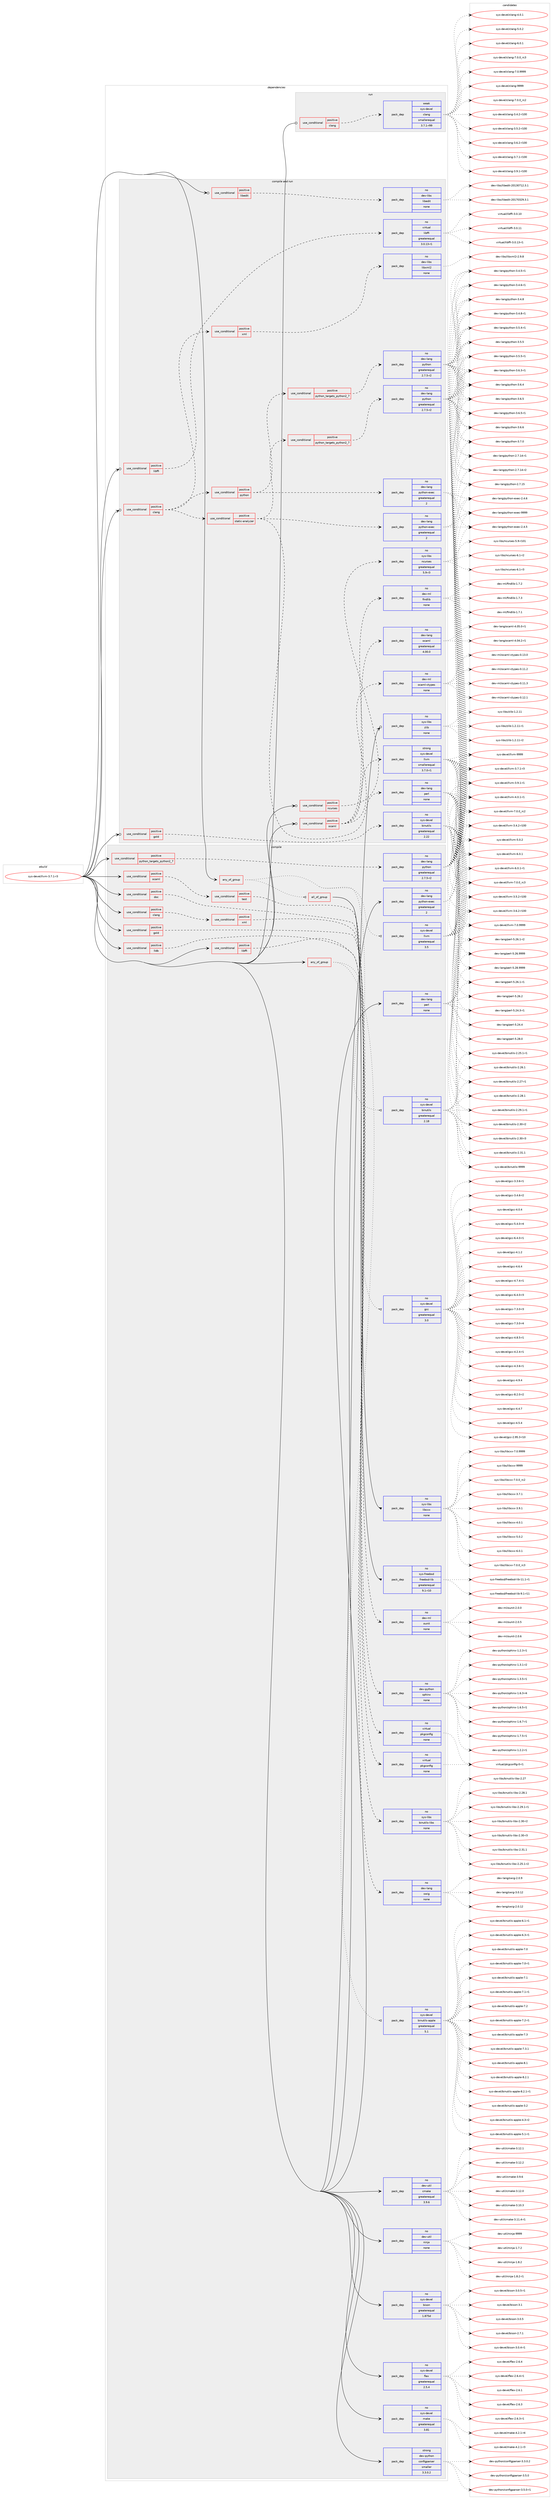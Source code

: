 digraph prolog {

# *************
# Graph options
# *************

newrank=true;
concentrate=true;
compound=true;
graph [rankdir=LR,fontname=Helvetica,fontsize=10,ranksep=1.5];#, ranksep=2.5, nodesep=0.2];
edge  [arrowhead=vee];
node  [fontname=Helvetica,fontsize=10];

# **********
# The ebuild
# **********

subgraph cluster_leftcol {
color=gray;
rank=same;
label=<<i>ebuild</i>>;
id [label="sys-devel/llvm-3.7.1-r3", color=red, width=4, href="../sys-devel/llvm-3.7.1-r3.svg"];
}

# ****************
# The dependencies
# ****************

subgraph cluster_midcol {
color=gray;
label=<<i>dependencies</i>>;
subgraph cluster_compile {
fillcolor="#eeeeee";
style=filled;
label=<<i>compile</i>>;
subgraph any227 {
dependency13941 [label=<<TABLE BORDER="0" CELLBORDER="1" CELLSPACING="0" CELLPADDING="4"><TR><TD CELLPADDING="10">any_of_group</TD></TR></TABLE>>, shape=none, color=red];subgraph pack9389 {
dependency13942 [label=<<TABLE BORDER="0" CELLBORDER="1" CELLSPACING="0" CELLPADDING="4" WIDTH="220"><TR><TD ROWSPAN="6" CELLPADDING="30">pack_dep</TD></TR><TR><TD WIDTH="110">no</TD></TR><TR><TD>sys-devel</TD></TR><TR><TD>binutils</TD></TR><TR><TD>greaterequal</TD></TR><TR><TD>2.18</TD></TR></TABLE>>, shape=none, color=blue];
}
dependency13941:e -> dependency13942:w [weight=20,style="dotted",arrowhead="oinv"];
subgraph pack9390 {
dependency13943 [label=<<TABLE BORDER="0" CELLBORDER="1" CELLSPACING="0" CELLPADDING="4" WIDTH="220"><TR><TD ROWSPAN="6" CELLPADDING="30">pack_dep</TD></TR><TR><TD WIDTH="110">no</TD></TR><TR><TD>sys-devel</TD></TR><TR><TD>binutils-apple</TD></TR><TR><TD>greaterequal</TD></TR><TR><TD>5.1</TD></TR></TABLE>>, shape=none, color=blue];
}
dependency13941:e -> dependency13943:w [weight=20,style="dotted",arrowhead="oinv"];
}
id:e -> dependency13941:w [weight=20,style="solid",arrowhead="vee"];
subgraph any228 {
dependency13944 [label=<<TABLE BORDER="0" CELLBORDER="1" CELLSPACING="0" CELLPADDING="4"><TR><TD CELLPADDING="10">any_of_group</TD></TR></TABLE>>, shape=none, color=red];subgraph pack9391 {
dependency13945 [label=<<TABLE BORDER="0" CELLBORDER="1" CELLSPACING="0" CELLPADDING="4" WIDTH="220"><TR><TD ROWSPAN="6" CELLPADDING="30">pack_dep</TD></TR><TR><TD WIDTH="110">no</TD></TR><TR><TD>sys-devel</TD></TR><TR><TD>gcc</TD></TR><TR><TD>greaterequal</TD></TR><TR><TD>3.0</TD></TR></TABLE>>, shape=none, color=blue];
}
dependency13944:e -> dependency13945:w [weight=20,style="dotted",arrowhead="oinv"];
subgraph pack9392 {
dependency13946 [label=<<TABLE BORDER="0" CELLBORDER="1" CELLSPACING="0" CELLPADDING="4" WIDTH="220"><TR><TD ROWSPAN="6" CELLPADDING="30">pack_dep</TD></TR><TR><TD WIDTH="110">no</TD></TR><TR><TD>sys-devel</TD></TR><TR><TD>llvm</TD></TR><TR><TD>greaterequal</TD></TR><TR><TD>3.5</TD></TR></TABLE>>, shape=none, color=blue];
}
dependency13944:e -> dependency13946:w [weight=20,style="dotted",arrowhead="oinv"];
subgraph all23 {
dependency13947 [label=<<TABLE BORDER="0" CELLBORDER="1" CELLSPACING="0" CELLPADDING="4"><TR><TD CELLPADDING="10">all_of_group</TD></TR></TABLE>>, shape=none, color=red];subgraph pack9393 {
dependency13948 [label=<<TABLE BORDER="0" CELLBORDER="1" CELLSPACING="0" CELLPADDING="4" WIDTH="220"><TR><TD ROWSPAN="6" CELLPADDING="30">pack_dep</TD></TR><TR><TD WIDTH="110">no</TD></TR><TR><TD>sys-freebsd</TD></TR><TR><TD>freebsd-lib</TD></TR><TR><TD>greaterequal</TD></TR><TR><TD>9.1-r10</TD></TR></TABLE>>, shape=none, color=blue];
}
dependency13947:e -> dependency13948:w [weight=20,style="solid",arrowhead="inv"];
subgraph pack9394 {
dependency13949 [label=<<TABLE BORDER="0" CELLBORDER="1" CELLSPACING="0" CELLPADDING="4" WIDTH="220"><TR><TD ROWSPAN="6" CELLPADDING="30">pack_dep</TD></TR><TR><TD WIDTH="110">no</TD></TR><TR><TD>sys-libs</TD></TR><TR><TD>libcxx</TD></TR><TR><TD>none</TD></TR><TR><TD></TD></TR></TABLE>>, shape=none, color=blue];
}
dependency13947:e -> dependency13949:w [weight=20,style="solid",arrowhead="inv"];
}
dependency13944:e -> dependency13947:w [weight=20,style="dotted",arrowhead="oinv"];
}
id:e -> dependency13944:w [weight=20,style="solid",arrowhead="vee"];
subgraph cond4305 {
dependency13950 [label=<<TABLE BORDER="0" CELLBORDER="1" CELLSPACING="0" CELLPADDING="4"><TR><TD ROWSPAN="3" CELLPADDING="10">use_conditional</TD></TR><TR><TD>positive</TD></TR><TR><TD>clang</TD></TR></TABLE>>, shape=none, color=red];
subgraph cond4306 {
dependency13951 [label=<<TABLE BORDER="0" CELLBORDER="1" CELLSPACING="0" CELLPADDING="4"><TR><TD ROWSPAN="3" CELLPADDING="10">use_conditional</TD></TR><TR><TD>positive</TD></TR><TR><TD>xml</TD></TR></TABLE>>, shape=none, color=red];
subgraph pack9395 {
dependency13952 [label=<<TABLE BORDER="0" CELLBORDER="1" CELLSPACING="0" CELLPADDING="4" WIDTH="220"><TR><TD ROWSPAN="6" CELLPADDING="30">pack_dep</TD></TR><TR><TD WIDTH="110">no</TD></TR><TR><TD>virtual</TD></TR><TR><TD>pkgconfig</TD></TR><TR><TD>none</TD></TR><TR><TD></TD></TR></TABLE>>, shape=none, color=blue];
}
dependency13951:e -> dependency13952:w [weight=20,style="dashed",arrowhead="vee"];
}
dependency13950:e -> dependency13951:w [weight=20,style="dashed",arrowhead="vee"];
}
id:e -> dependency13950:w [weight=20,style="solid",arrowhead="vee"];
subgraph cond4307 {
dependency13953 [label=<<TABLE BORDER="0" CELLBORDER="1" CELLSPACING="0" CELLPADDING="4"><TR><TD ROWSPAN="3" CELLPADDING="10">use_conditional</TD></TR><TR><TD>positive</TD></TR><TR><TD>doc</TD></TR></TABLE>>, shape=none, color=red];
subgraph pack9396 {
dependency13954 [label=<<TABLE BORDER="0" CELLBORDER="1" CELLSPACING="0" CELLPADDING="4" WIDTH="220"><TR><TD ROWSPAN="6" CELLPADDING="30">pack_dep</TD></TR><TR><TD WIDTH="110">no</TD></TR><TR><TD>dev-python</TD></TR><TR><TD>sphinx</TD></TR><TR><TD>none</TD></TR><TR><TD></TD></TR></TABLE>>, shape=none, color=blue];
}
dependency13953:e -> dependency13954:w [weight=20,style="dashed",arrowhead="vee"];
}
id:e -> dependency13953:w [weight=20,style="solid",arrowhead="vee"];
subgraph cond4308 {
dependency13955 [label=<<TABLE BORDER="0" CELLBORDER="1" CELLSPACING="0" CELLPADDING="4"><TR><TD ROWSPAN="3" CELLPADDING="10">use_conditional</TD></TR><TR><TD>positive</TD></TR><TR><TD>gold</TD></TR></TABLE>>, shape=none, color=red];
subgraph pack9397 {
dependency13956 [label=<<TABLE BORDER="0" CELLBORDER="1" CELLSPACING="0" CELLPADDING="4" WIDTH="220"><TR><TD ROWSPAN="6" CELLPADDING="30">pack_dep</TD></TR><TR><TD WIDTH="110">no</TD></TR><TR><TD>sys-libs</TD></TR><TR><TD>binutils-libs</TD></TR><TR><TD>none</TD></TR><TR><TD></TD></TR></TABLE>>, shape=none, color=blue];
}
dependency13955:e -> dependency13956:w [weight=20,style="dashed",arrowhead="vee"];
}
id:e -> dependency13955:w [weight=20,style="solid",arrowhead="vee"];
subgraph cond4309 {
dependency13957 [label=<<TABLE BORDER="0" CELLBORDER="1" CELLSPACING="0" CELLPADDING="4"><TR><TD ROWSPAN="3" CELLPADDING="10">use_conditional</TD></TR><TR><TD>positive</TD></TR><TR><TD>libffi</TD></TR></TABLE>>, shape=none, color=red];
subgraph pack9398 {
dependency13958 [label=<<TABLE BORDER="0" CELLBORDER="1" CELLSPACING="0" CELLPADDING="4" WIDTH="220"><TR><TD ROWSPAN="6" CELLPADDING="30">pack_dep</TD></TR><TR><TD WIDTH="110">no</TD></TR><TR><TD>virtual</TD></TR><TR><TD>pkgconfig</TD></TR><TR><TD>none</TD></TR><TR><TD></TD></TR></TABLE>>, shape=none, color=blue];
}
dependency13957:e -> dependency13958:w [weight=20,style="dashed",arrowhead="vee"];
}
id:e -> dependency13957:w [weight=20,style="solid",arrowhead="vee"];
subgraph cond4310 {
dependency13959 [label=<<TABLE BORDER="0" CELLBORDER="1" CELLSPACING="0" CELLPADDING="4"><TR><TD ROWSPAN="3" CELLPADDING="10">use_conditional</TD></TR><TR><TD>positive</TD></TR><TR><TD>lldb</TD></TR></TABLE>>, shape=none, color=red];
subgraph pack9399 {
dependency13960 [label=<<TABLE BORDER="0" CELLBORDER="1" CELLSPACING="0" CELLPADDING="4" WIDTH="220"><TR><TD ROWSPAN="6" CELLPADDING="30">pack_dep</TD></TR><TR><TD WIDTH="110">no</TD></TR><TR><TD>dev-lang</TD></TR><TR><TD>swig</TD></TR><TR><TD>none</TD></TR><TR><TD></TD></TR></TABLE>>, shape=none, color=blue];
}
dependency13959:e -> dependency13960:w [weight=20,style="dashed",arrowhead="vee"];
}
id:e -> dependency13959:w [weight=20,style="solid",arrowhead="vee"];
subgraph cond4311 {
dependency13961 [label=<<TABLE BORDER="0" CELLBORDER="1" CELLSPACING="0" CELLPADDING="4"><TR><TD ROWSPAN="3" CELLPADDING="10">use_conditional</TD></TR><TR><TD>positive</TD></TR><TR><TD>ocaml</TD></TR></TABLE>>, shape=none, color=red];
subgraph cond4312 {
dependency13962 [label=<<TABLE BORDER="0" CELLBORDER="1" CELLSPACING="0" CELLPADDING="4"><TR><TD ROWSPAN="3" CELLPADDING="10">use_conditional</TD></TR><TR><TD>positive</TD></TR><TR><TD>test</TD></TR></TABLE>>, shape=none, color=red];
subgraph pack9400 {
dependency13963 [label=<<TABLE BORDER="0" CELLBORDER="1" CELLSPACING="0" CELLPADDING="4" WIDTH="220"><TR><TD ROWSPAN="6" CELLPADDING="30">pack_dep</TD></TR><TR><TD WIDTH="110">no</TD></TR><TR><TD>dev-ml</TD></TR><TR><TD>ounit</TD></TR><TR><TD>none</TD></TR><TR><TD></TD></TR></TABLE>>, shape=none, color=blue];
}
dependency13962:e -> dependency13963:w [weight=20,style="dashed",arrowhead="vee"];
}
dependency13961:e -> dependency13962:w [weight=20,style="dashed",arrowhead="vee"];
}
id:e -> dependency13961:w [weight=20,style="solid",arrowhead="vee"];
subgraph cond4313 {
dependency13964 [label=<<TABLE BORDER="0" CELLBORDER="1" CELLSPACING="0" CELLPADDING="4"><TR><TD ROWSPAN="3" CELLPADDING="10">use_conditional</TD></TR><TR><TD>positive</TD></TR><TR><TD>python_targets_python2_7</TD></TR></TABLE>>, shape=none, color=red];
subgraph pack9401 {
dependency13965 [label=<<TABLE BORDER="0" CELLBORDER="1" CELLSPACING="0" CELLPADDING="4" WIDTH="220"><TR><TD ROWSPAN="6" CELLPADDING="30">pack_dep</TD></TR><TR><TD WIDTH="110">no</TD></TR><TR><TD>dev-lang</TD></TR><TR><TD>python</TD></TR><TR><TD>greaterequal</TD></TR><TR><TD>2.7.5-r2</TD></TR></TABLE>>, shape=none, color=blue];
}
dependency13964:e -> dependency13965:w [weight=20,style="dashed",arrowhead="vee"];
}
id:e -> dependency13964:w [weight=20,style="solid",arrowhead="vee"];
subgraph pack9402 {
dependency13966 [label=<<TABLE BORDER="0" CELLBORDER="1" CELLSPACING="0" CELLPADDING="4" WIDTH="220"><TR><TD ROWSPAN="6" CELLPADDING="30">pack_dep</TD></TR><TR><TD WIDTH="110">no</TD></TR><TR><TD>dev-lang</TD></TR><TR><TD>perl</TD></TR><TR><TD>none</TD></TR><TR><TD></TD></TR></TABLE>>, shape=none, color=blue];
}
id:e -> dependency13966:w [weight=20,style="solid",arrowhead="vee"];
subgraph pack9403 {
dependency13967 [label=<<TABLE BORDER="0" CELLBORDER="1" CELLSPACING="0" CELLPADDING="4" WIDTH="220"><TR><TD ROWSPAN="6" CELLPADDING="30">pack_dep</TD></TR><TR><TD WIDTH="110">no</TD></TR><TR><TD>dev-lang</TD></TR><TR><TD>python-exec</TD></TR><TR><TD>greaterequal</TD></TR><TR><TD>2</TD></TR></TABLE>>, shape=none, color=blue];
}
id:e -> dependency13967:w [weight=20,style="solid",arrowhead="vee"];
subgraph pack9404 {
dependency13968 [label=<<TABLE BORDER="0" CELLBORDER="1" CELLSPACING="0" CELLPADDING="4" WIDTH="220"><TR><TD ROWSPAN="6" CELLPADDING="30">pack_dep</TD></TR><TR><TD WIDTH="110">no</TD></TR><TR><TD>dev-util</TD></TR><TR><TD>cmake</TD></TR><TR><TD>greaterequal</TD></TR><TR><TD>3.9.6</TD></TR></TABLE>>, shape=none, color=blue];
}
id:e -> dependency13968:w [weight=20,style="solid",arrowhead="vee"];
subgraph pack9405 {
dependency13969 [label=<<TABLE BORDER="0" CELLBORDER="1" CELLSPACING="0" CELLPADDING="4" WIDTH="220"><TR><TD ROWSPAN="6" CELLPADDING="30">pack_dep</TD></TR><TR><TD WIDTH="110">no</TD></TR><TR><TD>dev-util</TD></TR><TR><TD>ninja</TD></TR><TR><TD>none</TD></TR><TR><TD></TD></TR></TABLE>>, shape=none, color=blue];
}
id:e -> dependency13969:w [weight=20,style="solid",arrowhead="vee"];
subgraph pack9406 {
dependency13970 [label=<<TABLE BORDER="0" CELLBORDER="1" CELLSPACING="0" CELLPADDING="4" WIDTH="220"><TR><TD ROWSPAN="6" CELLPADDING="30">pack_dep</TD></TR><TR><TD WIDTH="110">no</TD></TR><TR><TD>sys-devel</TD></TR><TR><TD>bison</TD></TR><TR><TD>greaterequal</TD></TR><TR><TD>1.875d</TD></TR></TABLE>>, shape=none, color=blue];
}
id:e -> dependency13970:w [weight=20,style="solid",arrowhead="vee"];
subgraph pack9407 {
dependency13971 [label=<<TABLE BORDER="0" CELLBORDER="1" CELLSPACING="0" CELLPADDING="4" WIDTH="220"><TR><TD ROWSPAN="6" CELLPADDING="30">pack_dep</TD></TR><TR><TD WIDTH="110">no</TD></TR><TR><TD>sys-devel</TD></TR><TR><TD>flex</TD></TR><TR><TD>greaterequal</TD></TR><TR><TD>2.5.4</TD></TR></TABLE>>, shape=none, color=blue];
}
id:e -> dependency13971:w [weight=20,style="solid",arrowhead="vee"];
subgraph pack9408 {
dependency13972 [label=<<TABLE BORDER="0" CELLBORDER="1" CELLSPACING="0" CELLPADDING="4" WIDTH="220"><TR><TD ROWSPAN="6" CELLPADDING="30">pack_dep</TD></TR><TR><TD WIDTH="110">no</TD></TR><TR><TD>sys-devel</TD></TR><TR><TD>make</TD></TR><TR><TD>greaterequal</TD></TR><TR><TD>3.81</TD></TR></TABLE>>, shape=none, color=blue];
}
id:e -> dependency13972:w [weight=20,style="solid",arrowhead="vee"];
subgraph pack9409 {
dependency13973 [label=<<TABLE BORDER="0" CELLBORDER="1" CELLSPACING="0" CELLPADDING="4" WIDTH="220"><TR><TD ROWSPAN="6" CELLPADDING="30">pack_dep</TD></TR><TR><TD WIDTH="110">strong</TD></TR><TR><TD>dev-python</TD></TR><TR><TD>configparser</TD></TR><TR><TD>smaller</TD></TR><TR><TD>3.3.0.2</TD></TR></TABLE>>, shape=none, color=blue];
}
id:e -> dependency13973:w [weight=20,style="solid",arrowhead="vee"];
}
subgraph cluster_compileandrun {
fillcolor="#eeeeee";
style=filled;
label=<<i>compile and run</i>>;
subgraph cond4314 {
dependency13974 [label=<<TABLE BORDER="0" CELLBORDER="1" CELLSPACING="0" CELLPADDING="4"><TR><TD ROWSPAN="3" CELLPADDING="10">use_conditional</TD></TR><TR><TD>positive</TD></TR><TR><TD>clang</TD></TR></TABLE>>, shape=none, color=red];
subgraph cond4315 {
dependency13975 [label=<<TABLE BORDER="0" CELLBORDER="1" CELLSPACING="0" CELLPADDING="4"><TR><TD ROWSPAN="3" CELLPADDING="10">use_conditional</TD></TR><TR><TD>positive</TD></TR><TR><TD>python</TD></TR></TABLE>>, shape=none, color=red];
subgraph cond4316 {
dependency13976 [label=<<TABLE BORDER="0" CELLBORDER="1" CELLSPACING="0" CELLPADDING="4"><TR><TD ROWSPAN="3" CELLPADDING="10">use_conditional</TD></TR><TR><TD>positive</TD></TR><TR><TD>python_targets_python2_7</TD></TR></TABLE>>, shape=none, color=red];
subgraph pack9410 {
dependency13977 [label=<<TABLE BORDER="0" CELLBORDER="1" CELLSPACING="0" CELLPADDING="4" WIDTH="220"><TR><TD ROWSPAN="6" CELLPADDING="30">pack_dep</TD></TR><TR><TD WIDTH="110">no</TD></TR><TR><TD>dev-lang</TD></TR><TR><TD>python</TD></TR><TR><TD>greaterequal</TD></TR><TR><TD>2.7.5-r2</TD></TR></TABLE>>, shape=none, color=blue];
}
dependency13976:e -> dependency13977:w [weight=20,style="dashed",arrowhead="vee"];
}
dependency13975:e -> dependency13976:w [weight=20,style="dashed",arrowhead="vee"];
subgraph pack9411 {
dependency13978 [label=<<TABLE BORDER="0" CELLBORDER="1" CELLSPACING="0" CELLPADDING="4" WIDTH="220"><TR><TD ROWSPAN="6" CELLPADDING="30">pack_dep</TD></TR><TR><TD WIDTH="110">no</TD></TR><TR><TD>dev-lang</TD></TR><TR><TD>python-exec</TD></TR><TR><TD>greaterequal</TD></TR><TR><TD>2</TD></TR></TABLE>>, shape=none, color=blue];
}
dependency13975:e -> dependency13978:w [weight=20,style="dashed",arrowhead="vee"];
}
dependency13974:e -> dependency13975:w [weight=20,style="dashed",arrowhead="vee"];
subgraph cond4317 {
dependency13979 [label=<<TABLE BORDER="0" CELLBORDER="1" CELLSPACING="0" CELLPADDING="4"><TR><TD ROWSPAN="3" CELLPADDING="10">use_conditional</TD></TR><TR><TD>positive</TD></TR><TR><TD>static-analyzer</TD></TR></TABLE>>, shape=none, color=red];
subgraph pack9412 {
dependency13980 [label=<<TABLE BORDER="0" CELLBORDER="1" CELLSPACING="0" CELLPADDING="4" WIDTH="220"><TR><TD ROWSPAN="6" CELLPADDING="30">pack_dep</TD></TR><TR><TD WIDTH="110">no</TD></TR><TR><TD>dev-lang</TD></TR><TR><TD>perl</TD></TR><TR><TD>none</TD></TR><TR><TD></TD></TR></TABLE>>, shape=none, color=blue];
}
dependency13979:e -> dependency13980:w [weight=20,style="dashed",arrowhead="vee"];
subgraph cond4318 {
dependency13981 [label=<<TABLE BORDER="0" CELLBORDER="1" CELLSPACING="0" CELLPADDING="4"><TR><TD ROWSPAN="3" CELLPADDING="10">use_conditional</TD></TR><TR><TD>positive</TD></TR><TR><TD>python_targets_python2_7</TD></TR></TABLE>>, shape=none, color=red];
subgraph pack9413 {
dependency13982 [label=<<TABLE BORDER="0" CELLBORDER="1" CELLSPACING="0" CELLPADDING="4" WIDTH="220"><TR><TD ROWSPAN="6" CELLPADDING="30">pack_dep</TD></TR><TR><TD WIDTH="110">no</TD></TR><TR><TD>dev-lang</TD></TR><TR><TD>python</TD></TR><TR><TD>greaterequal</TD></TR><TR><TD>2.7.5-r2</TD></TR></TABLE>>, shape=none, color=blue];
}
dependency13981:e -> dependency13982:w [weight=20,style="dashed",arrowhead="vee"];
}
dependency13979:e -> dependency13981:w [weight=20,style="dashed",arrowhead="vee"];
subgraph pack9414 {
dependency13983 [label=<<TABLE BORDER="0" CELLBORDER="1" CELLSPACING="0" CELLPADDING="4" WIDTH="220"><TR><TD ROWSPAN="6" CELLPADDING="30">pack_dep</TD></TR><TR><TD WIDTH="110">no</TD></TR><TR><TD>dev-lang</TD></TR><TR><TD>python-exec</TD></TR><TR><TD>greaterequal</TD></TR><TR><TD>2</TD></TR></TABLE>>, shape=none, color=blue];
}
dependency13979:e -> dependency13983:w [weight=20,style="dashed",arrowhead="vee"];
}
dependency13974:e -> dependency13979:w [weight=20,style="dashed",arrowhead="vee"];
subgraph cond4319 {
dependency13984 [label=<<TABLE BORDER="0" CELLBORDER="1" CELLSPACING="0" CELLPADDING="4"><TR><TD ROWSPAN="3" CELLPADDING="10">use_conditional</TD></TR><TR><TD>positive</TD></TR><TR><TD>xml</TD></TR></TABLE>>, shape=none, color=red];
subgraph pack9415 {
dependency13985 [label=<<TABLE BORDER="0" CELLBORDER="1" CELLSPACING="0" CELLPADDING="4" WIDTH="220"><TR><TD ROWSPAN="6" CELLPADDING="30">pack_dep</TD></TR><TR><TD WIDTH="110">no</TD></TR><TR><TD>dev-libs</TD></TR><TR><TD>libxml2</TD></TR><TR><TD>none</TD></TR><TR><TD></TD></TR></TABLE>>, shape=none, color=blue];
}
dependency13984:e -> dependency13985:w [weight=20,style="dashed",arrowhead="vee"];
}
dependency13974:e -> dependency13984:w [weight=20,style="dashed",arrowhead="vee"];
}
id:e -> dependency13974:w [weight=20,style="solid",arrowhead="odotvee"];
subgraph cond4320 {
dependency13986 [label=<<TABLE BORDER="0" CELLBORDER="1" CELLSPACING="0" CELLPADDING="4"><TR><TD ROWSPAN="3" CELLPADDING="10">use_conditional</TD></TR><TR><TD>positive</TD></TR><TR><TD>gold</TD></TR></TABLE>>, shape=none, color=red];
subgraph pack9416 {
dependency13987 [label=<<TABLE BORDER="0" CELLBORDER="1" CELLSPACING="0" CELLPADDING="4" WIDTH="220"><TR><TD ROWSPAN="6" CELLPADDING="30">pack_dep</TD></TR><TR><TD WIDTH="110">no</TD></TR><TR><TD>sys-devel</TD></TR><TR><TD>binutils</TD></TR><TR><TD>greaterequal</TD></TR><TR><TD>2.22</TD></TR></TABLE>>, shape=none, color=blue];
}
dependency13986:e -> dependency13987:w [weight=20,style="dashed",arrowhead="vee"];
}
id:e -> dependency13986:w [weight=20,style="solid",arrowhead="odotvee"];
subgraph cond4321 {
dependency13988 [label=<<TABLE BORDER="0" CELLBORDER="1" CELLSPACING="0" CELLPADDING="4"><TR><TD ROWSPAN="3" CELLPADDING="10">use_conditional</TD></TR><TR><TD>positive</TD></TR><TR><TD>libedit</TD></TR></TABLE>>, shape=none, color=red];
subgraph pack9417 {
dependency13989 [label=<<TABLE BORDER="0" CELLBORDER="1" CELLSPACING="0" CELLPADDING="4" WIDTH="220"><TR><TD ROWSPAN="6" CELLPADDING="30">pack_dep</TD></TR><TR><TD WIDTH="110">no</TD></TR><TR><TD>dev-libs</TD></TR><TR><TD>libedit</TD></TR><TR><TD>none</TD></TR><TR><TD></TD></TR></TABLE>>, shape=none, color=blue];
}
dependency13988:e -> dependency13989:w [weight=20,style="dashed",arrowhead="vee"];
}
id:e -> dependency13988:w [weight=20,style="solid",arrowhead="odotvee"];
subgraph cond4322 {
dependency13990 [label=<<TABLE BORDER="0" CELLBORDER="1" CELLSPACING="0" CELLPADDING="4"><TR><TD ROWSPAN="3" CELLPADDING="10">use_conditional</TD></TR><TR><TD>positive</TD></TR><TR><TD>libffi</TD></TR></TABLE>>, shape=none, color=red];
subgraph pack9418 {
dependency13991 [label=<<TABLE BORDER="0" CELLBORDER="1" CELLSPACING="0" CELLPADDING="4" WIDTH="220"><TR><TD ROWSPAN="6" CELLPADDING="30">pack_dep</TD></TR><TR><TD WIDTH="110">no</TD></TR><TR><TD>virtual</TD></TR><TR><TD>libffi</TD></TR><TR><TD>greaterequal</TD></TR><TR><TD>3.0.13-r1</TD></TR></TABLE>>, shape=none, color=blue];
}
dependency13990:e -> dependency13991:w [weight=20,style="dashed",arrowhead="vee"];
}
id:e -> dependency13990:w [weight=20,style="solid",arrowhead="odotvee"];
subgraph cond4323 {
dependency13992 [label=<<TABLE BORDER="0" CELLBORDER="1" CELLSPACING="0" CELLPADDING="4"><TR><TD ROWSPAN="3" CELLPADDING="10">use_conditional</TD></TR><TR><TD>positive</TD></TR><TR><TD>ncurses</TD></TR></TABLE>>, shape=none, color=red];
subgraph pack9419 {
dependency13993 [label=<<TABLE BORDER="0" CELLBORDER="1" CELLSPACING="0" CELLPADDING="4" WIDTH="220"><TR><TD ROWSPAN="6" CELLPADDING="30">pack_dep</TD></TR><TR><TD WIDTH="110">no</TD></TR><TR><TD>sys-libs</TD></TR><TR><TD>ncurses</TD></TR><TR><TD>greaterequal</TD></TR><TR><TD>5.9-r3</TD></TR></TABLE>>, shape=none, color=blue];
}
dependency13992:e -> dependency13993:w [weight=20,style="dashed",arrowhead="vee"];
}
id:e -> dependency13992:w [weight=20,style="solid",arrowhead="odotvee"];
subgraph cond4324 {
dependency13994 [label=<<TABLE BORDER="0" CELLBORDER="1" CELLSPACING="0" CELLPADDING="4"><TR><TD ROWSPAN="3" CELLPADDING="10">use_conditional</TD></TR><TR><TD>positive</TD></TR><TR><TD>ocaml</TD></TR></TABLE>>, shape=none, color=red];
subgraph pack9420 {
dependency13995 [label=<<TABLE BORDER="0" CELLBORDER="1" CELLSPACING="0" CELLPADDING="4" WIDTH="220"><TR><TD ROWSPAN="6" CELLPADDING="30">pack_dep</TD></TR><TR><TD WIDTH="110">no</TD></TR><TR><TD>dev-lang</TD></TR><TR><TD>ocaml</TD></TR><TR><TD>greaterequal</TD></TR><TR><TD>4.00.0</TD></TR></TABLE>>, shape=none, color=blue];
}
dependency13994:e -> dependency13995:w [weight=20,style="dashed",arrowhead="vee"];
subgraph pack9421 {
dependency13996 [label=<<TABLE BORDER="0" CELLBORDER="1" CELLSPACING="0" CELLPADDING="4" WIDTH="220"><TR><TD ROWSPAN="6" CELLPADDING="30">pack_dep</TD></TR><TR><TD WIDTH="110">no</TD></TR><TR><TD>dev-ml</TD></TR><TR><TD>findlib</TD></TR><TR><TD>none</TD></TR><TR><TD></TD></TR></TABLE>>, shape=none, color=blue];
}
dependency13994:e -> dependency13996:w [weight=20,style="dashed",arrowhead="vee"];
subgraph pack9422 {
dependency13997 [label=<<TABLE BORDER="0" CELLBORDER="1" CELLSPACING="0" CELLPADDING="4" WIDTH="220"><TR><TD ROWSPAN="6" CELLPADDING="30">pack_dep</TD></TR><TR><TD WIDTH="110">no</TD></TR><TR><TD>dev-ml</TD></TR><TR><TD>ocaml-ctypes</TD></TR><TR><TD>none</TD></TR><TR><TD></TD></TR></TABLE>>, shape=none, color=blue];
}
dependency13994:e -> dependency13997:w [weight=20,style="dashed",arrowhead="vee"];
subgraph pack9423 {
dependency13998 [label=<<TABLE BORDER="0" CELLBORDER="1" CELLSPACING="0" CELLPADDING="4" WIDTH="220"><TR><TD ROWSPAN="6" CELLPADDING="30">pack_dep</TD></TR><TR><TD WIDTH="110">strong</TD></TR><TR><TD>sys-devel</TD></TR><TR><TD>llvm</TD></TR><TR><TD>smallerequal</TD></TR><TR><TD>3.7.0-r1</TD></TR></TABLE>>, shape=none, color=blue];
}
dependency13994:e -> dependency13998:w [weight=20,style="dashed",arrowhead="vee"];
}
id:e -> dependency13994:w [weight=20,style="solid",arrowhead="odotvee"];
subgraph pack9424 {
dependency13999 [label=<<TABLE BORDER="0" CELLBORDER="1" CELLSPACING="0" CELLPADDING="4" WIDTH="220"><TR><TD ROWSPAN="6" CELLPADDING="30">pack_dep</TD></TR><TR><TD WIDTH="110">no</TD></TR><TR><TD>sys-libs</TD></TR><TR><TD>zlib</TD></TR><TR><TD>none</TD></TR><TR><TD></TD></TR></TABLE>>, shape=none, color=blue];
}
id:e -> dependency13999:w [weight=20,style="solid",arrowhead="odotvee"];
}
subgraph cluster_run {
fillcolor="#eeeeee";
style=filled;
label=<<i>run</i>>;
subgraph cond4325 {
dependency14000 [label=<<TABLE BORDER="0" CELLBORDER="1" CELLSPACING="0" CELLPADDING="4"><TR><TD ROWSPAN="3" CELLPADDING="10">use_conditional</TD></TR><TR><TD>positive</TD></TR><TR><TD>clang</TD></TR></TABLE>>, shape=none, color=red];
subgraph pack9425 {
dependency14001 [label=<<TABLE BORDER="0" CELLBORDER="1" CELLSPACING="0" CELLPADDING="4" WIDTH="220"><TR><TD ROWSPAN="6" CELLPADDING="30">pack_dep</TD></TR><TR><TD WIDTH="110">weak</TD></TR><TR><TD>sys-devel</TD></TR><TR><TD>clang</TD></TR><TR><TD>smallerequal</TD></TR><TR><TD>3.7.1-r99</TD></TR></TABLE>>, shape=none, color=blue];
}
dependency14000:e -> dependency14001:w [weight=20,style="dashed",arrowhead="vee"];
}
id:e -> dependency14000:w [weight=20,style="solid",arrowhead="odot"];
}
}

# **************
# The candidates
# **************

subgraph cluster_choices {
rank=same;
color=gray;
label=<<i>candidates</i>>;

subgraph choice9389 {
color=black;
nodesep=1;
choice115121115451001011181011084798105110117116105108115455046505346494511449 [label="sys-devel/binutils-2.25.1-r1", color=red, width=4,href="../sys-devel/binutils-2.25.1-r1.svg"];
choice11512111545100101118101108479810511011711610510811545504650544649 [label="sys-devel/binutils-2.26.1", color=red, width=4,href="../sys-devel/binutils-2.26.1.svg"];
choice11512111545100101118101108479810511011711610510811545504650554511449 [label="sys-devel/binutils-2.27-r1", color=red, width=4,href="../sys-devel/binutils-2.27-r1.svg"];
choice11512111545100101118101108479810511011711610510811545504650564649 [label="sys-devel/binutils-2.28.1", color=red, width=4,href="../sys-devel/binutils-2.28.1.svg"];
choice115121115451001011181011084798105110117116105108115455046505746494511449 [label="sys-devel/binutils-2.29.1-r1", color=red, width=4,href="../sys-devel/binutils-2.29.1-r1.svg"];
choice11512111545100101118101108479810511011711610510811545504651484511450 [label="sys-devel/binutils-2.30-r2", color=red, width=4,href="../sys-devel/binutils-2.30-r2.svg"];
choice11512111545100101118101108479810511011711610510811545504651484511451 [label="sys-devel/binutils-2.30-r3", color=red, width=4,href="../sys-devel/binutils-2.30-r3.svg"];
choice11512111545100101118101108479810511011711610510811545504651494649 [label="sys-devel/binutils-2.31.1", color=red, width=4,href="../sys-devel/binutils-2.31.1.svg"];
choice1151211154510010111810110847981051101171161051081154557575757 [label="sys-devel/binutils-9999", color=red, width=4,href="../sys-devel/binutils-9999.svg"];
dependency13942:e -> choice115121115451001011181011084798105110117116105108115455046505346494511449:w [style=dotted,weight="100"];
dependency13942:e -> choice11512111545100101118101108479810511011711610510811545504650544649:w [style=dotted,weight="100"];
dependency13942:e -> choice11512111545100101118101108479810511011711610510811545504650554511449:w [style=dotted,weight="100"];
dependency13942:e -> choice11512111545100101118101108479810511011711610510811545504650564649:w [style=dotted,weight="100"];
dependency13942:e -> choice115121115451001011181011084798105110117116105108115455046505746494511449:w [style=dotted,weight="100"];
dependency13942:e -> choice11512111545100101118101108479810511011711610510811545504651484511450:w [style=dotted,weight="100"];
dependency13942:e -> choice11512111545100101118101108479810511011711610510811545504651484511451:w [style=dotted,weight="100"];
dependency13942:e -> choice11512111545100101118101108479810511011711610510811545504651494649:w [style=dotted,weight="100"];
dependency13942:e -> choice1151211154510010111810110847981051101171161051081154557575757:w [style=dotted,weight="100"];
}
subgraph choice9390 {
color=black;
nodesep=1;
choice115121115451001011181011084798105110117116105108115459711211210810145514650 [label="sys-devel/binutils-apple-3.2", color=red, width=4,href="../sys-devel/binutils-apple-3.2.svg"];
choice1151211154510010111810110847981051101171161051081154597112112108101455246514511450 [label="sys-devel/binutils-apple-4.3-r2", color=red, width=4,href="../sys-devel/binutils-apple-4.3-r2.svg"];
choice1151211154510010111810110847981051101171161051081154597112112108101455346494511449 [label="sys-devel/binutils-apple-5.1-r1", color=red, width=4,href="../sys-devel/binutils-apple-5.1-r1.svg"];
choice1151211154510010111810110847981051101171161051081154597112112108101455446494511449 [label="sys-devel/binutils-apple-6.1-r1", color=red, width=4,href="../sys-devel/binutils-apple-6.1-r1.svg"];
choice1151211154510010111810110847981051101171161051081154597112112108101455446514511449 [label="sys-devel/binutils-apple-6.3-r1", color=red, width=4,href="../sys-devel/binutils-apple-6.3-r1.svg"];
choice115121115451001011181011084798105110117116105108115459711211210810145554648 [label="sys-devel/binutils-apple-7.0", color=red, width=4,href="../sys-devel/binutils-apple-7.0.svg"];
choice1151211154510010111810110847981051101171161051081154597112112108101455546484511449 [label="sys-devel/binutils-apple-7.0-r1", color=red, width=4,href="../sys-devel/binutils-apple-7.0-r1.svg"];
choice115121115451001011181011084798105110117116105108115459711211210810145554649 [label="sys-devel/binutils-apple-7.1", color=red, width=4,href="../sys-devel/binutils-apple-7.1.svg"];
choice1151211154510010111810110847981051101171161051081154597112112108101455546494511449 [label="sys-devel/binutils-apple-7.1-r1", color=red, width=4,href="../sys-devel/binutils-apple-7.1-r1.svg"];
choice115121115451001011181011084798105110117116105108115459711211210810145554650 [label="sys-devel/binutils-apple-7.2", color=red, width=4,href="../sys-devel/binutils-apple-7.2.svg"];
choice1151211154510010111810110847981051101171161051081154597112112108101455546504511449 [label="sys-devel/binutils-apple-7.2-r1", color=red, width=4,href="../sys-devel/binutils-apple-7.2-r1.svg"];
choice115121115451001011181011084798105110117116105108115459711211210810145554651 [label="sys-devel/binutils-apple-7.3", color=red, width=4,href="../sys-devel/binutils-apple-7.3.svg"];
choice1151211154510010111810110847981051101171161051081154597112112108101455546514649 [label="sys-devel/binutils-apple-7.3.1", color=red, width=4,href="../sys-devel/binutils-apple-7.3.1.svg"];
choice115121115451001011181011084798105110117116105108115459711211210810145564649 [label="sys-devel/binutils-apple-8.1", color=red, width=4,href="../sys-devel/binutils-apple-8.1.svg"];
choice1151211154510010111810110847981051101171161051081154597112112108101455646504649 [label="sys-devel/binutils-apple-8.2.1", color=red, width=4,href="../sys-devel/binutils-apple-8.2.1.svg"];
choice11512111545100101118101108479810511011711610510811545971121121081014556465046494511449 [label="sys-devel/binutils-apple-8.2.1-r1", color=red, width=4,href="../sys-devel/binutils-apple-8.2.1-r1.svg"];
dependency13943:e -> choice115121115451001011181011084798105110117116105108115459711211210810145514650:w [style=dotted,weight="100"];
dependency13943:e -> choice1151211154510010111810110847981051101171161051081154597112112108101455246514511450:w [style=dotted,weight="100"];
dependency13943:e -> choice1151211154510010111810110847981051101171161051081154597112112108101455346494511449:w [style=dotted,weight="100"];
dependency13943:e -> choice1151211154510010111810110847981051101171161051081154597112112108101455446494511449:w [style=dotted,weight="100"];
dependency13943:e -> choice1151211154510010111810110847981051101171161051081154597112112108101455446514511449:w [style=dotted,weight="100"];
dependency13943:e -> choice115121115451001011181011084798105110117116105108115459711211210810145554648:w [style=dotted,weight="100"];
dependency13943:e -> choice1151211154510010111810110847981051101171161051081154597112112108101455546484511449:w [style=dotted,weight="100"];
dependency13943:e -> choice115121115451001011181011084798105110117116105108115459711211210810145554649:w [style=dotted,weight="100"];
dependency13943:e -> choice1151211154510010111810110847981051101171161051081154597112112108101455546494511449:w [style=dotted,weight="100"];
dependency13943:e -> choice115121115451001011181011084798105110117116105108115459711211210810145554650:w [style=dotted,weight="100"];
dependency13943:e -> choice1151211154510010111810110847981051101171161051081154597112112108101455546504511449:w [style=dotted,weight="100"];
dependency13943:e -> choice115121115451001011181011084798105110117116105108115459711211210810145554651:w [style=dotted,weight="100"];
dependency13943:e -> choice1151211154510010111810110847981051101171161051081154597112112108101455546514649:w [style=dotted,weight="100"];
dependency13943:e -> choice115121115451001011181011084798105110117116105108115459711211210810145564649:w [style=dotted,weight="100"];
dependency13943:e -> choice1151211154510010111810110847981051101171161051081154597112112108101455646504649:w [style=dotted,weight="100"];
dependency13943:e -> choice11512111545100101118101108479810511011711610510811545971121121081014556465046494511449:w [style=dotted,weight="100"];
}
subgraph choice9391 {
color=black;
nodesep=1;
choice1151211154510010111810110847103999945504657534651451144948 [label="sys-devel/gcc-2.95.3-r10", color=red, width=4,href="../sys-devel/gcc-2.95.3-r10.svg"];
choice115121115451001011181011084710399994551465146544511449 [label="sys-devel/gcc-3.3.6-r1", color=red, width=4,href="../sys-devel/gcc-3.3.6-r1.svg"];
choice115121115451001011181011084710399994551465246544511450 [label="sys-devel/gcc-3.4.6-r2", color=red, width=4,href="../sys-devel/gcc-3.4.6-r2.svg"];
choice11512111545100101118101108471039999455246484652 [label="sys-devel/gcc-4.0.4", color=red, width=4,href="../sys-devel/gcc-4.0.4.svg"];
choice11512111545100101118101108471039999455246494650 [label="sys-devel/gcc-4.1.2", color=red, width=4,href="../sys-devel/gcc-4.1.2.svg"];
choice115121115451001011181011084710399994552465046524511449 [label="sys-devel/gcc-4.2.4-r1", color=red, width=4,href="../sys-devel/gcc-4.2.4-r1.svg"];
choice115121115451001011181011084710399994552465146544511449 [label="sys-devel/gcc-4.3.6-r1", color=red, width=4,href="../sys-devel/gcc-4.3.6-r1.svg"];
choice11512111545100101118101108471039999455246524655 [label="sys-devel/gcc-4.4.7", color=red, width=4,href="../sys-devel/gcc-4.4.7.svg"];
choice11512111545100101118101108471039999455246534652 [label="sys-devel/gcc-4.5.4", color=red, width=4,href="../sys-devel/gcc-4.5.4.svg"];
choice11512111545100101118101108471039999455246544652 [label="sys-devel/gcc-4.6.4", color=red, width=4,href="../sys-devel/gcc-4.6.4.svg"];
choice115121115451001011181011084710399994552465546524511449 [label="sys-devel/gcc-4.7.4-r1", color=red, width=4,href="../sys-devel/gcc-4.7.4-r1.svg"];
choice115121115451001011181011084710399994552465646534511449 [label="sys-devel/gcc-4.8.5-r1", color=red, width=4,href="../sys-devel/gcc-4.8.5-r1.svg"];
choice11512111545100101118101108471039999455246574652 [label="sys-devel/gcc-4.9.4", color=red, width=4,href="../sys-devel/gcc-4.9.4.svg"];
choice115121115451001011181011084710399994553465246484511452 [label="sys-devel/gcc-5.4.0-r4", color=red, width=4,href="../sys-devel/gcc-5.4.0-r4.svg"];
choice115121115451001011181011084710399994554465246484511449 [label="sys-devel/gcc-6.4.0-r1", color=red, width=4,href="../sys-devel/gcc-6.4.0-r1.svg"];
choice115121115451001011181011084710399994554465246484511451 [label="sys-devel/gcc-6.4.0-r3", color=red, width=4,href="../sys-devel/gcc-6.4.0-r3.svg"];
choice115121115451001011181011084710399994555465146484511451 [label="sys-devel/gcc-7.3.0-r3", color=red, width=4,href="../sys-devel/gcc-7.3.0-r3.svg"];
choice115121115451001011181011084710399994555465146484511452 [label="sys-devel/gcc-7.3.0-r4", color=red, width=4,href="../sys-devel/gcc-7.3.0-r4.svg"];
choice115121115451001011181011084710399994556465046484511450 [label="sys-devel/gcc-8.2.0-r2", color=red, width=4,href="../sys-devel/gcc-8.2.0-r2.svg"];
dependency13945:e -> choice1151211154510010111810110847103999945504657534651451144948:w [style=dotted,weight="100"];
dependency13945:e -> choice115121115451001011181011084710399994551465146544511449:w [style=dotted,weight="100"];
dependency13945:e -> choice115121115451001011181011084710399994551465246544511450:w [style=dotted,weight="100"];
dependency13945:e -> choice11512111545100101118101108471039999455246484652:w [style=dotted,weight="100"];
dependency13945:e -> choice11512111545100101118101108471039999455246494650:w [style=dotted,weight="100"];
dependency13945:e -> choice115121115451001011181011084710399994552465046524511449:w [style=dotted,weight="100"];
dependency13945:e -> choice115121115451001011181011084710399994552465146544511449:w [style=dotted,weight="100"];
dependency13945:e -> choice11512111545100101118101108471039999455246524655:w [style=dotted,weight="100"];
dependency13945:e -> choice11512111545100101118101108471039999455246534652:w [style=dotted,weight="100"];
dependency13945:e -> choice11512111545100101118101108471039999455246544652:w [style=dotted,weight="100"];
dependency13945:e -> choice115121115451001011181011084710399994552465546524511449:w [style=dotted,weight="100"];
dependency13945:e -> choice115121115451001011181011084710399994552465646534511449:w [style=dotted,weight="100"];
dependency13945:e -> choice11512111545100101118101108471039999455246574652:w [style=dotted,weight="100"];
dependency13945:e -> choice115121115451001011181011084710399994553465246484511452:w [style=dotted,weight="100"];
dependency13945:e -> choice115121115451001011181011084710399994554465246484511449:w [style=dotted,weight="100"];
dependency13945:e -> choice115121115451001011181011084710399994554465246484511451:w [style=dotted,weight="100"];
dependency13945:e -> choice115121115451001011181011084710399994555465146484511451:w [style=dotted,weight="100"];
dependency13945:e -> choice115121115451001011181011084710399994555465146484511452:w [style=dotted,weight="100"];
dependency13945:e -> choice115121115451001011181011084710399994556465046484511450:w [style=dotted,weight="100"];
}
subgraph choice9392 {
color=black;
nodesep=1;
choice1151211154510010111810110847108108118109455546484648951149950 [label="sys-devel/llvm-7.0.0_rc2", color=red, width=4,href="../sys-devel/llvm-7.0.0_rc2.svg"];
choice115121115451001011181011084710810811810945514652465045114494848 [label="sys-devel/llvm-3.4.2-r100", color=red, width=4,href="../sys-devel/llvm-3.4.2-r100.svg"];
choice115121115451001011181011084710810811810945514653465045114494848 [label="sys-devel/llvm-3.5.2-r100", color=red, width=4,href="../sys-devel/llvm-3.5.2-r100.svg"];
choice115121115451001011181011084710810811810945514654465045114494848 [label="sys-devel/llvm-3.6.2-r100", color=red, width=4,href="../sys-devel/llvm-3.6.2-r100.svg"];
choice11512111545100101118101108471081081181094551465546494511451 [label="sys-devel/llvm-3.7.1-r3", color=red, width=4,href="../sys-devel/llvm-3.7.1-r3.svg"];
choice11512111545100101118101108471081081181094551465746494511449 [label="sys-devel/llvm-3.9.1-r1", color=red, width=4,href="../sys-devel/llvm-3.9.1-r1.svg"];
choice11512111545100101118101108471081081181094552464846494511449 [label="sys-devel/llvm-4.0.1-r1", color=red, width=4,href="../sys-devel/llvm-4.0.1-r1.svg"];
choice1151211154510010111810110847108108118109455346484650 [label="sys-devel/llvm-5.0.2", color=red, width=4,href="../sys-devel/llvm-5.0.2.svg"];
choice1151211154510010111810110847108108118109455446484649 [label="sys-devel/llvm-6.0.1", color=red, width=4,href="../sys-devel/llvm-6.0.1.svg"];
choice11512111545100101118101108471081081181094554464846494511449 [label="sys-devel/llvm-6.0.1-r1", color=red, width=4,href="../sys-devel/llvm-6.0.1-r1.svg"];
choice1151211154510010111810110847108108118109455546484648951149951 [label="sys-devel/llvm-7.0.0_rc3", color=red, width=4,href="../sys-devel/llvm-7.0.0_rc3.svg"];
choice1151211154510010111810110847108108118109455546484657575757 [label="sys-devel/llvm-7.0.9999", color=red, width=4,href="../sys-devel/llvm-7.0.9999.svg"];
choice11512111545100101118101108471081081181094557575757 [label="sys-devel/llvm-9999", color=red, width=4,href="../sys-devel/llvm-9999.svg"];
dependency13946:e -> choice1151211154510010111810110847108108118109455546484648951149950:w [style=dotted,weight="100"];
dependency13946:e -> choice115121115451001011181011084710810811810945514652465045114494848:w [style=dotted,weight="100"];
dependency13946:e -> choice115121115451001011181011084710810811810945514653465045114494848:w [style=dotted,weight="100"];
dependency13946:e -> choice115121115451001011181011084710810811810945514654465045114494848:w [style=dotted,weight="100"];
dependency13946:e -> choice11512111545100101118101108471081081181094551465546494511451:w [style=dotted,weight="100"];
dependency13946:e -> choice11512111545100101118101108471081081181094551465746494511449:w [style=dotted,weight="100"];
dependency13946:e -> choice11512111545100101118101108471081081181094552464846494511449:w [style=dotted,weight="100"];
dependency13946:e -> choice1151211154510010111810110847108108118109455346484650:w [style=dotted,weight="100"];
dependency13946:e -> choice1151211154510010111810110847108108118109455446484649:w [style=dotted,weight="100"];
dependency13946:e -> choice11512111545100101118101108471081081181094554464846494511449:w [style=dotted,weight="100"];
dependency13946:e -> choice1151211154510010111810110847108108118109455546484648951149951:w [style=dotted,weight="100"];
dependency13946:e -> choice1151211154510010111810110847108108118109455546484657575757:w [style=dotted,weight="100"];
dependency13946:e -> choice11512111545100101118101108471081081181094557575757:w [style=dotted,weight="100"];
}
subgraph choice9393 {
color=black;
nodesep=1;
choice11512111545102114101101981151004710211410110198115100451081059845494946494511449 [label="sys-freebsd/freebsd-lib-11.1-r1", color=red, width=4,href="../sys-freebsd/freebsd-lib-11.1-r1.svg"];
choice11512111545102114101101981151004710211410110198115100451081059845574649451144949 [label="sys-freebsd/freebsd-lib-9.1-r11", color=red, width=4,href="../sys-freebsd/freebsd-lib-9.1-r11.svg"];
dependency13948:e -> choice11512111545102114101101981151004710211410110198115100451081059845494946494511449:w [style=dotted,weight="100"];
dependency13948:e -> choice11512111545102114101101981151004710211410110198115100451081059845574649451144949:w [style=dotted,weight="100"];
}
subgraph choice9394 {
color=black;
nodesep=1;
choice1151211154510810598115471081059899120120455546484648951149950 [label="sys-libs/libcxx-7.0.0_rc2", color=red, width=4,href="../sys-libs/libcxx-7.0.0_rc2.svg"];
choice1151211154510810598115471081059899120120455146554649 [label="sys-libs/libcxx-3.7.1", color=red, width=4,href="../sys-libs/libcxx-3.7.1.svg"];
choice1151211154510810598115471081059899120120455146574649 [label="sys-libs/libcxx-3.9.1", color=red, width=4,href="../sys-libs/libcxx-3.9.1.svg"];
choice1151211154510810598115471081059899120120455246484649 [label="sys-libs/libcxx-4.0.1", color=red, width=4,href="../sys-libs/libcxx-4.0.1.svg"];
choice1151211154510810598115471081059899120120455346484650 [label="sys-libs/libcxx-5.0.2", color=red, width=4,href="../sys-libs/libcxx-5.0.2.svg"];
choice1151211154510810598115471081059899120120455446484649 [label="sys-libs/libcxx-6.0.1", color=red, width=4,href="../sys-libs/libcxx-6.0.1.svg"];
choice1151211154510810598115471081059899120120455546484648951149951 [label="sys-libs/libcxx-7.0.0_rc3", color=red, width=4,href="../sys-libs/libcxx-7.0.0_rc3.svg"];
choice1151211154510810598115471081059899120120455546484657575757 [label="sys-libs/libcxx-7.0.9999", color=red, width=4,href="../sys-libs/libcxx-7.0.9999.svg"];
choice11512111545108105981154710810598991201204557575757 [label="sys-libs/libcxx-9999", color=red, width=4,href="../sys-libs/libcxx-9999.svg"];
dependency13949:e -> choice1151211154510810598115471081059899120120455546484648951149950:w [style=dotted,weight="100"];
dependency13949:e -> choice1151211154510810598115471081059899120120455146554649:w [style=dotted,weight="100"];
dependency13949:e -> choice1151211154510810598115471081059899120120455146574649:w [style=dotted,weight="100"];
dependency13949:e -> choice1151211154510810598115471081059899120120455246484649:w [style=dotted,weight="100"];
dependency13949:e -> choice1151211154510810598115471081059899120120455346484650:w [style=dotted,weight="100"];
dependency13949:e -> choice1151211154510810598115471081059899120120455446484649:w [style=dotted,weight="100"];
dependency13949:e -> choice1151211154510810598115471081059899120120455546484648951149951:w [style=dotted,weight="100"];
dependency13949:e -> choice1151211154510810598115471081059899120120455546484657575757:w [style=dotted,weight="100"];
dependency13949:e -> choice11512111545108105981154710810598991201204557575757:w [style=dotted,weight="100"];
}
subgraph choice9395 {
color=black;
nodesep=1;
choice11810511411611797108471121071039911111010210510345484511449 [label="virtual/pkgconfig-0-r1", color=red, width=4,href="../virtual/pkgconfig-0-r1.svg"];
dependency13952:e -> choice11810511411611797108471121071039911111010210510345484511449:w [style=dotted,weight="100"];
}
subgraph choice9396 {
color=black;
nodesep=1;
choice10010111845112121116104111110471151121041051101204549465046504511449 [label="dev-python/sphinx-1.2.2-r1", color=red, width=4,href="../dev-python/sphinx-1.2.2-r1.svg"];
choice10010111845112121116104111110471151121041051101204549465046514511449 [label="dev-python/sphinx-1.2.3-r1", color=red, width=4,href="../dev-python/sphinx-1.2.3-r1.svg"];
choice10010111845112121116104111110471151121041051101204549465146494511450 [label="dev-python/sphinx-1.3.1-r2", color=red, width=4,href="../dev-python/sphinx-1.3.1-r2.svg"];
choice10010111845112121116104111110471151121041051101204549465146534511449 [label="dev-python/sphinx-1.3.5-r1", color=red, width=4,href="../dev-python/sphinx-1.3.5-r1.svg"];
choice10010111845112121116104111110471151121041051101204549465446514511452 [label="dev-python/sphinx-1.6.3-r4", color=red, width=4,href="../dev-python/sphinx-1.6.3-r4.svg"];
choice10010111845112121116104111110471151121041051101204549465446534511449 [label="dev-python/sphinx-1.6.5-r1", color=red, width=4,href="../dev-python/sphinx-1.6.5-r1.svg"];
choice10010111845112121116104111110471151121041051101204549465446554511449 [label="dev-python/sphinx-1.6.7-r1", color=red, width=4,href="../dev-python/sphinx-1.6.7-r1.svg"];
choice10010111845112121116104111110471151121041051101204549465546534511449 [label="dev-python/sphinx-1.7.5-r1", color=red, width=4,href="../dev-python/sphinx-1.7.5-r1.svg"];
dependency13954:e -> choice10010111845112121116104111110471151121041051101204549465046504511449:w [style=dotted,weight="100"];
dependency13954:e -> choice10010111845112121116104111110471151121041051101204549465046514511449:w [style=dotted,weight="100"];
dependency13954:e -> choice10010111845112121116104111110471151121041051101204549465146494511450:w [style=dotted,weight="100"];
dependency13954:e -> choice10010111845112121116104111110471151121041051101204549465146534511449:w [style=dotted,weight="100"];
dependency13954:e -> choice10010111845112121116104111110471151121041051101204549465446514511452:w [style=dotted,weight="100"];
dependency13954:e -> choice10010111845112121116104111110471151121041051101204549465446534511449:w [style=dotted,weight="100"];
dependency13954:e -> choice10010111845112121116104111110471151121041051101204549465446554511449:w [style=dotted,weight="100"];
dependency13954:e -> choice10010111845112121116104111110471151121041051101204549465546534511449:w [style=dotted,weight="100"];
}
subgraph choice9397 {
color=black;
nodesep=1;
choice115121115451081059811547981051101171161051081154510810598115455046505346494511450 [label="sys-libs/binutils-libs-2.25.1-r2", color=red, width=4,href="../sys-libs/binutils-libs-2.25.1-r2.svg"];
choice1151211154510810598115479810511011711610510811545108105981154550465055 [label="sys-libs/binutils-libs-2.27", color=red, width=4,href="../sys-libs/binutils-libs-2.27.svg"];
choice11512111545108105981154798105110117116105108115451081059811545504650564649 [label="sys-libs/binutils-libs-2.28.1", color=red, width=4,href="../sys-libs/binutils-libs-2.28.1.svg"];
choice115121115451081059811547981051101171161051081154510810598115455046505746494511449 [label="sys-libs/binutils-libs-2.29.1-r1", color=red, width=4,href="../sys-libs/binutils-libs-2.29.1-r1.svg"];
choice11512111545108105981154798105110117116105108115451081059811545504651484511450 [label="sys-libs/binutils-libs-2.30-r2", color=red, width=4,href="../sys-libs/binutils-libs-2.30-r2.svg"];
choice11512111545108105981154798105110117116105108115451081059811545504651484511451 [label="sys-libs/binutils-libs-2.30-r3", color=red, width=4,href="../sys-libs/binutils-libs-2.30-r3.svg"];
choice11512111545108105981154798105110117116105108115451081059811545504651494649 [label="sys-libs/binutils-libs-2.31.1", color=red, width=4,href="../sys-libs/binutils-libs-2.31.1.svg"];
dependency13956:e -> choice115121115451081059811547981051101171161051081154510810598115455046505346494511450:w [style=dotted,weight="100"];
dependency13956:e -> choice1151211154510810598115479810511011711610510811545108105981154550465055:w [style=dotted,weight="100"];
dependency13956:e -> choice11512111545108105981154798105110117116105108115451081059811545504650564649:w [style=dotted,weight="100"];
dependency13956:e -> choice115121115451081059811547981051101171161051081154510810598115455046505746494511449:w [style=dotted,weight="100"];
dependency13956:e -> choice11512111545108105981154798105110117116105108115451081059811545504651484511450:w [style=dotted,weight="100"];
dependency13956:e -> choice11512111545108105981154798105110117116105108115451081059811545504651484511451:w [style=dotted,weight="100"];
dependency13956:e -> choice11512111545108105981154798105110117116105108115451081059811545504651494649:w [style=dotted,weight="100"];
}
subgraph choice9398 {
color=black;
nodesep=1;
choice11810511411611797108471121071039911111010210510345484511449 [label="virtual/pkgconfig-0-r1", color=red, width=4,href="../virtual/pkgconfig-0-r1.svg"];
dependency13958:e -> choice11810511411611797108471121071039911111010210510345484511449:w [style=dotted,weight="100"];
}
subgraph choice9399 {
color=black;
nodesep=1;
choice10010111845108971101034711511910510345504648464950 [label="dev-lang/swig-2.0.12", color=red, width=4,href="../dev-lang/swig-2.0.12.svg"];
choice100101118451089711010347115119105103455046484657 [label="dev-lang/swig-2.0.9", color=red, width=4,href="../dev-lang/swig-2.0.9.svg"];
choice10010111845108971101034711511910510345514648464950 [label="dev-lang/swig-3.0.12", color=red, width=4,href="../dev-lang/swig-3.0.12.svg"];
dependency13960:e -> choice10010111845108971101034711511910510345504648464950:w [style=dotted,weight="100"];
dependency13960:e -> choice100101118451089711010347115119105103455046484657:w [style=dotted,weight="100"];
dependency13960:e -> choice10010111845108971101034711511910510345514648464950:w [style=dotted,weight="100"];
}
subgraph choice9400 {
color=black;
nodesep=1;
choice1001011184510910847111117110105116455046484648 [label="dev-ml/ounit-2.0.0", color=red, width=4,href="../dev-ml/ounit-2.0.0.svg"];
choice1001011184510910847111117110105116455046484653 [label="dev-ml/ounit-2.0.5", color=red, width=4,href="../dev-ml/ounit-2.0.5.svg"];
choice1001011184510910847111117110105116455046484654 [label="dev-ml/ounit-2.0.6", color=red, width=4,href="../dev-ml/ounit-2.0.6.svg"];
dependency13963:e -> choice1001011184510910847111117110105116455046484648:w [style=dotted,weight="100"];
dependency13963:e -> choice1001011184510910847111117110105116455046484653:w [style=dotted,weight="100"];
dependency13963:e -> choice1001011184510910847111117110105116455046484654:w [style=dotted,weight="100"];
}
subgraph choice9401 {
color=black;
nodesep=1;
choice100101118451089711010347112121116104111110455046554649524511449 [label="dev-lang/python-2.7.14-r1", color=red, width=4,href="../dev-lang/python-2.7.14-r1.svg"];
choice100101118451089711010347112121116104111110455046554649524511450 [label="dev-lang/python-2.7.14-r2", color=red, width=4,href="../dev-lang/python-2.7.14-r2.svg"];
choice10010111845108971101034711212111610411111045504655464953 [label="dev-lang/python-2.7.15", color=red, width=4,href="../dev-lang/python-2.7.15.svg"];
choice1001011184510897110103471121211161041111104551465246534511449 [label="dev-lang/python-3.4.5-r1", color=red, width=4,href="../dev-lang/python-3.4.5-r1.svg"];
choice1001011184510897110103471121211161041111104551465246544511449 [label="dev-lang/python-3.4.6-r1", color=red, width=4,href="../dev-lang/python-3.4.6-r1.svg"];
choice100101118451089711010347112121116104111110455146524656 [label="dev-lang/python-3.4.8", color=red, width=4,href="../dev-lang/python-3.4.8.svg"];
choice1001011184510897110103471121211161041111104551465246564511449 [label="dev-lang/python-3.4.8-r1", color=red, width=4,href="../dev-lang/python-3.4.8-r1.svg"];
choice1001011184510897110103471121211161041111104551465346524511449 [label="dev-lang/python-3.5.4-r1", color=red, width=4,href="../dev-lang/python-3.5.4-r1.svg"];
choice100101118451089711010347112121116104111110455146534653 [label="dev-lang/python-3.5.5", color=red, width=4,href="../dev-lang/python-3.5.5.svg"];
choice1001011184510897110103471121211161041111104551465346534511449 [label="dev-lang/python-3.5.5-r1", color=red, width=4,href="../dev-lang/python-3.5.5-r1.svg"];
choice1001011184510897110103471121211161041111104551465446514511449 [label="dev-lang/python-3.6.3-r1", color=red, width=4,href="../dev-lang/python-3.6.3-r1.svg"];
choice100101118451089711010347112121116104111110455146544652 [label="dev-lang/python-3.6.4", color=red, width=4,href="../dev-lang/python-3.6.4.svg"];
choice100101118451089711010347112121116104111110455146544653 [label="dev-lang/python-3.6.5", color=red, width=4,href="../dev-lang/python-3.6.5.svg"];
choice1001011184510897110103471121211161041111104551465446534511449 [label="dev-lang/python-3.6.5-r1", color=red, width=4,href="../dev-lang/python-3.6.5-r1.svg"];
choice100101118451089711010347112121116104111110455146544654 [label="dev-lang/python-3.6.6", color=red, width=4,href="../dev-lang/python-3.6.6.svg"];
choice100101118451089711010347112121116104111110455146554648 [label="dev-lang/python-3.7.0", color=red, width=4,href="../dev-lang/python-3.7.0.svg"];
dependency13965:e -> choice100101118451089711010347112121116104111110455046554649524511449:w [style=dotted,weight="100"];
dependency13965:e -> choice100101118451089711010347112121116104111110455046554649524511450:w [style=dotted,weight="100"];
dependency13965:e -> choice10010111845108971101034711212111610411111045504655464953:w [style=dotted,weight="100"];
dependency13965:e -> choice1001011184510897110103471121211161041111104551465246534511449:w [style=dotted,weight="100"];
dependency13965:e -> choice1001011184510897110103471121211161041111104551465246544511449:w [style=dotted,weight="100"];
dependency13965:e -> choice100101118451089711010347112121116104111110455146524656:w [style=dotted,weight="100"];
dependency13965:e -> choice1001011184510897110103471121211161041111104551465246564511449:w [style=dotted,weight="100"];
dependency13965:e -> choice1001011184510897110103471121211161041111104551465346524511449:w [style=dotted,weight="100"];
dependency13965:e -> choice100101118451089711010347112121116104111110455146534653:w [style=dotted,weight="100"];
dependency13965:e -> choice1001011184510897110103471121211161041111104551465346534511449:w [style=dotted,weight="100"];
dependency13965:e -> choice1001011184510897110103471121211161041111104551465446514511449:w [style=dotted,weight="100"];
dependency13965:e -> choice100101118451089711010347112121116104111110455146544652:w [style=dotted,weight="100"];
dependency13965:e -> choice100101118451089711010347112121116104111110455146544653:w [style=dotted,weight="100"];
dependency13965:e -> choice1001011184510897110103471121211161041111104551465446534511449:w [style=dotted,weight="100"];
dependency13965:e -> choice100101118451089711010347112121116104111110455146544654:w [style=dotted,weight="100"];
dependency13965:e -> choice100101118451089711010347112121116104111110455146554648:w [style=dotted,weight="100"];
}
subgraph choice9402 {
color=black;
nodesep=1;
choice100101118451089711010347112101114108455346505246514511449 [label="dev-lang/perl-5.24.3-r1", color=red, width=4,href="../dev-lang/perl-5.24.3-r1.svg"];
choice10010111845108971101034711210111410845534650524652 [label="dev-lang/perl-5.24.4", color=red, width=4,href="../dev-lang/perl-5.24.4.svg"];
choice100101118451089711010347112101114108455346505446494511449 [label="dev-lang/perl-5.26.1-r1", color=red, width=4,href="../dev-lang/perl-5.26.1-r1.svg"];
choice100101118451089711010347112101114108455346505446494511450 [label="dev-lang/perl-5.26.1-r2", color=red, width=4,href="../dev-lang/perl-5.26.1-r2.svg"];
choice10010111845108971101034711210111410845534650544650 [label="dev-lang/perl-5.26.2", color=red, width=4,href="../dev-lang/perl-5.26.2.svg"];
choice10010111845108971101034711210111410845534650544657575757 [label="dev-lang/perl-5.26.9999", color=red, width=4,href="../dev-lang/perl-5.26.9999.svg"];
choice10010111845108971101034711210111410845534650564648 [label="dev-lang/perl-5.28.0", color=red, width=4,href="../dev-lang/perl-5.28.0.svg"];
choice10010111845108971101034711210111410845534650564657575757 [label="dev-lang/perl-5.28.9999", color=red, width=4,href="../dev-lang/perl-5.28.9999.svg"];
dependency13966:e -> choice100101118451089711010347112101114108455346505246514511449:w [style=dotted,weight="100"];
dependency13966:e -> choice10010111845108971101034711210111410845534650524652:w [style=dotted,weight="100"];
dependency13966:e -> choice100101118451089711010347112101114108455346505446494511449:w [style=dotted,weight="100"];
dependency13966:e -> choice100101118451089711010347112101114108455346505446494511450:w [style=dotted,weight="100"];
dependency13966:e -> choice10010111845108971101034711210111410845534650544650:w [style=dotted,weight="100"];
dependency13966:e -> choice10010111845108971101034711210111410845534650544657575757:w [style=dotted,weight="100"];
dependency13966:e -> choice10010111845108971101034711210111410845534650564648:w [style=dotted,weight="100"];
dependency13966:e -> choice10010111845108971101034711210111410845534650564657575757:w [style=dotted,weight="100"];
}
subgraph choice9403 {
color=black;
nodesep=1;
choice1001011184510897110103471121211161041111104510112010199455046524653 [label="dev-lang/python-exec-2.4.5", color=red, width=4,href="../dev-lang/python-exec-2.4.5.svg"];
choice1001011184510897110103471121211161041111104510112010199455046524654 [label="dev-lang/python-exec-2.4.6", color=red, width=4,href="../dev-lang/python-exec-2.4.6.svg"];
choice10010111845108971101034711212111610411111045101120101994557575757 [label="dev-lang/python-exec-9999", color=red, width=4,href="../dev-lang/python-exec-9999.svg"];
dependency13967:e -> choice1001011184510897110103471121211161041111104510112010199455046524653:w [style=dotted,weight="100"];
dependency13967:e -> choice1001011184510897110103471121211161041111104510112010199455046524654:w [style=dotted,weight="100"];
dependency13967:e -> choice10010111845108971101034711212111610411111045101120101994557575757:w [style=dotted,weight="100"];
}
subgraph choice9404 {
color=black;
nodesep=1;
choice1001011184511711610510847991099710710145514649504648 [label="dev-util/cmake-3.12.0", color=red, width=4,href="../dev-util/cmake-3.12.0.svg"];
choice1001011184511711610510847991099710710145514649484651 [label="dev-util/cmake-3.10.3", color=red, width=4,href="../dev-util/cmake-3.10.3.svg"];
choice10010111845117116105108479910997107101455146494946524511449 [label="dev-util/cmake-3.11.4-r1", color=red, width=4,href="../dev-util/cmake-3.11.4-r1.svg"];
choice1001011184511711610510847991099710710145514649504649 [label="dev-util/cmake-3.12.1", color=red, width=4,href="../dev-util/cmake-3.12.1.svg"];
choice1001011184511711610510847991099710710145514649504650 [label="dev-util/cmake-3.12.2", color=red, width=4,href="../dev-util/cmake-3.12.2.svg"];
choice10010111845117116105108479910997107101455146574654 [label="dev-util/cmake-3.9.6", color=red, width=4,href="../dev-util/cmake-3.9.6.svg"];
dependency13968:e -> choice1001011184511711610510847991099710710145514649504648:w [style=dotted,weight="100"];
dependency13968:e -> choice1001011184511711610510847991099710710145514649484651:w [style=dotted,weight="100"];
dependency13968:e -> choice10010111845117116105108479910997107101455146494946524511449:w [style=dotted,weight="100"];
dependency13968:e -> choice1001011184511711610510847991099710710145514649504649:w [style=dotted,weight="100"];
dependency13968:e -> choice1001011184511711610510847991099710710145514649504650:w [style=dotted,weight="100"];
dependency13968:e -> choice10010111845117116105108479910997107101455146574654:w [style=dotted,weight="100"];
}
subgraph choice9405 {
color=black;
nodesep=1;
choice100101118451171161051084711010511010697454946554650 [label="dev-util/ninja-1.7.2", color=red, width=4,href="../dev-util/ninja-1.7.2.svg"];
choice100101118451171161051084711010511010697454946564650 [label="dev-util/ninja-1.8.2", color=red, width=4,href="../dev-util/ninja-1.8.2.svg"];
choice1001011184511711610510847110105110106974549465646504511449 [label="dev-util/ninja-1.8.2-r1", color=red, width=4,href="../dev-util/ninja-1.8.2-r1.svg"];
choice1001011184511711610510847110105110106974557575757 [label="dev-util/ninja-9999", color=red, width=4,href="../dev-util/ninja-9999.svg"];
dependency13969:e -> choice100101118451171161051084711010511010697454946554650:w [style=dotted,weight="100"];
dependency13969:e -> choice100101118451171161051084711010511010697454946564650:w [style=dotted,weight="100"];
dependency13969:e -> choice1001011184511711610510847110105110106974549465646504511449:w [style=dotted,weight="100"];
dependency13969:e -> choice1001011184511711610510847110105110106974557575757:w [style=dotted,weight="100"];
}
subgraph choice9406 {
color=black;
nodesep=1;
choice115121115451001011181011084798105115111110455146484653 [label="sys-devel/bison-3.0.5", color=red, width=4,href="../sys-devel/bison-3.0.5.svg"];
choice115121115451001011181011084798105115111110455046554649 [label="sys-devel/bison-2.7.1", color=red, width=4,href="../sys-devel/bison-2.7.1.svg"];
choice1151211154510010111810110847981051151111104551464846524511449 [label="sys-devel/bison-3.0.4-r1", color=red, width=4,href="../sys-devel/bison-3.0.4-r1.svg"];
choice1151211154510010111810110847981051151111104551464846534511449 [label="sys-devel/bison-3.0.5-r1", color=red, width=4,href="../sys-devel/bison-3.0.5-r1.svg"];
choice11512111545100101118101108479810511511111045514649 [label="sys-devel/bison-3.1", color=red, width=4,href="../sys-devel/bison-3.1.svg"];
dependency13970:e -> choice115121115451001011181011084798105115111110455146484653:w [style=dotted,weight="100"];
dependency13970:e -> choice115121115451001011181011084798105115111110455046554649:w [style=dotted,weight="100"];
dependency13970:e -> choice1151211154510010111810110847981051151111104551464846524511449:w [style=dotted,weight="100"];
dependency13970:e -> choice1151211154510010111810110847981051151111104551464846534511449:w [style=dotted,weight="100"];
dependency13970:e -> choice11512111545100101118101108479810511511111045514649:w [style=dotted,weight="100"];
}
subgraph choice9407 {
color=black;
nodesep=1;
choice1151211154510010111810110847102108101120455046544649 [label="sys-devel/flex-2.6.1", color=red, width=4,href="../sys-devel/flex-2.6.1.svg"];
choice1151211154510010111810110847102108101120455046544651 [label="sys-devel/flex-2.6.3", color=red, width=4,href="../sys-devel/flex-2.6.3.svg"];
choice11512111545100101118101108471021081011204550465446514511449 [label="sys-devel/flex-2.6.3-r1", color=red, width=4,href="../sys-devel/flex-2.6.3-r1.svg"];
choice1151211154510010111810110847102108101120455046544652 [label="sys-devel/flex-2.6.4", color=red, width=4,href="../sys-devel/flex-2.6.4.svg"];
choice11512111545100101118101108471021081011204550465446524511449 [label="sys-devel/flex-2.6.4-r1", color=red, width=4,href="../sys-devel/flex-2.6.4-r1.svg"];
dependency13971:e -> choice1151211154510010111810110847102108101120455046544649:w [style=dotted,weight="100"];
dependency13971:e -> choice1151211154510010111810110847102108101120455046544651:w [style=dotted,weight="100"];
dependency13971:e -> choice11512111545100101118101108471021081011204550465446514511449:w [style=dotted,weight="100"];
dependency13971:e -> choice1151211154510010111810110847102108101120455046544652:w [style=dotted,weight="100"];
dependency13971:e -> choice11512111545100101118101108471021081011204550465446524511449:w [style=dotted,weight="100"];
}
subgraph choice9408 {
color=black;
nodesep=1;
choice1151211154510010111810110847109971071014552465046494511451 [label="sys-devel/make-4.2.1-r3", color=red, width=4,href="../sys-devel/make-4.2.1-r3.svg"];
choice1151211154510010111810110847109971071014552465046494511452 [label="sys-devel/make-4.2.1-r4", color=red, width=4,href="../sys-devel/make-4.2.1-r4.svg"];
dependency13972:e -> choice1151211154510010111810110847109971071014552465046494511451:w [style=dotted,weight="100"];
dependency13972:e -> choice1151211154510010111810110847109971071014552465046494511452:w [style=dotted,weight="100"];
}
subgraph choice9409 {
color=black;
nodesep=1;
choice100101118451121211161041111104799111110102105103112971141151011144551465146484650 [label="dev-python/configparser-3.3.0.2", color=red, width=4,href="../dev-python/configparser-3.3.0.2.svg"];
choice10010111845112121116104111110479911111010210510311297114115101114455146534648 [label="dev-python/configparser-3.5.0", color=red, width=4,href="../dev-python/configparser-3.5.0.svg"];
choice100101118451121211161041111104799111110102105103112971141151011144551465346484511449 [label="dev-python/configparser-3.5.0-r1", color=red, width=4,href="../dev-python/configparser-3.5.0-r1.svg"];
dependency13973:e -> choice100101118451121211161041111104799111110102105103112971141151011144551465146484650:w [style=dotted,weight="100"];
dependency13973:e -> choice10010111845112121116104111110479911111010210510311297114115101114455146534648:w [style=dotted,weight="100"];
dependency13973:e -> choice100101118451121211161041111104799111110102105103112971141151011144551465346484511449:w [style=dotted,weight="100"];
}
subgraph choice9410 {
color=black;
nodesep=1;
choice100101118451089711010347112121116104111110455046554649524511449 [label="dev-lang/python-2.7.14-r1", color=red, width=4,href="../dev-lang/python-2.7.14-r1.svg"];
choice100101118451089711010347112121116104111110455046554649524511450 [label="dev-lang/python-2.7.14-r2", color=red, width=4,href="../dev-lang/python-2.7.14-r2.svg"];
choice10010111845108971101034711212111610411111045504655464953 [label="dev-lang/python-2.7.15", color=red, width=4,href="../dev-lang/python-2.7.15.svg"];
choice1001011184510897110103471121211161041111104551465246534511449 [label="dev-lang/python-3.4.5-r1", color=red, width=4,href="../dev-lang/python-3.4.5-r1.svg"];
choice1001011184510897110103471121211161041111104551465246544511449 [label="dev-lang/python-3.4.6-r1", color=red, width=4,href="../dev-lang/python-3.4.6-r1.svg"];
choice100101118451089711010347112121116104111110455146524656 [label="dev-lang/python-3.4.8", color=red, width=4,href="../dev-lang/python-3.4.8.svg"];
choice1001011184510897110103471121211161041111104551465246564511449 [label="dev-lang/python-3.4.8-r1", color=red, width=4,href="../dev-lang/python-3.4.8-r1.svg"];
choice1001011184510897110103471121211161041111104551465346524511449 [label="dev-lang/python-3.5.4-r1", color=red, width=4,href="../dev-lang/python-3.5.4-r1.svg"];
choice100101118451089711010347112121116104111110455146534653 [label="dev-lang/python-3.5.5", color=red, width=4,href="../dev-lang/python-3.5.5.svg"];
choice1001011184510897110103471121211161041111104551465346534511449 [label="dev-lang/python-3.5.5-r1", color=red, width=4,href="../dev-lang/python-3.5.5-r1.svg"];
choice1001011184510897110103471121211161041111104551465446514511449 [label="dev-lang/python-3.6.3-r1", color=red, width=4,href="../dev-lang/python-3.6.3-r1.svg"];
choice100101118451089711010347112121116104111110455146544652 [label="dev-lang/python-3.6.4", color=red, width=4,href="../dev-lang/python-3.6.4.svg"];
choice100101118451089711010347112121116104111110455146544653 [label="dev-lang/python-3.6.5", color=red, width=4,href="../dev-lang/python-3.6.5.svg"];
choice1001011184510897110103471121211161041111104551465446534511449 [label="dev-lang/python-3.6.5-r1", color=red, width=4,href="../dev-lang/python-3.6.5-r1.svg"];
choice100101118451089711010347112121116104111110455146544654 [label="dev-lang/python-3.6.6", color=red, width=4,href="../dev-lang/python-3.6.6.svg"];
choice100101118451089711010347112121116104111110455146554648 [label="dev-lang/python-3.7.0", color=red, width=4,href="../dev-lang/python-3.7.0.svg"];
dependency13977:e -> choice100101118451089711010347112121116104111110455046554649524511449:w [style=dotted,weight="100"];
dependency13977:e -> choice100101118451089711010347112121116104111110455046554649524511450:w [style=dotted,weight="100"];
dependency13977:e -> choice10010111845108971101034711212111610411111045504655464953:w [style=dotted,weight="100"];
dependency13977:e -> choice1001011184510897110103471121211161041111104551465246534511449:w [style=dotted,weight="100"];
dependency13977:e -> choice1001011184510897110103471121211161041111104551465246544511449:w [style=dotted,weight="100"];
dependency13977:e -> choice100101118451089711010347112121116104111110455146524656:w [style=dotted,weight="100"];
dependency13977:e -> choice1001011184510897110103471121211161041111104551465246564511449:w [style=dotted,weight="100"];
dependency13977:e -> choice1001011184510897110103471121211161041111104551465346524511449:w [style=dotted,weight="100"];
dependency13977:e -> choice100101118451089711010347112121116104111110455146534653:w [style=dotted,weight="100"];
dependency13977:e -> choice1001011184510897110103471121211161041111104551465346534511449:w [style=dotted,weight="100"];
dependency13977:e -> choice1001011184510897110103471121211161041111104551465446514511449:w [style=dotted,weight="100"];
dependency13977:e -> choice100101118451089711010347112121116104111110455146544652:w [style=dotted,weight="100"];
dependency13977:e -> choice100101118451089711010347112121116104111110455146544653:w [style=dotted,weight="100"];
dependency13977:e -> choice1001011184510897110103471121211161041111104551465446534511449:w [style=dotted,weight="100"];
dependency13977:e -> choice100101118451089711010347112121116104111110455146544654:w [style=dotted,weight="100"];
dependency13977:e -> choice100101118451089711010347112121116104111110455146554648:w [style=dotted,weight="100"];
}
subgraph choice9411 {
color=black;
nodesep=1;
choice1001011184510897110103471121211161041111104510112010199455046524653 [label="dev-lang/python-exec-2.4.5", color=red, width=4,href="../dev-lang/python-exec-2.4.5.svg"];
choice1001011184510897110103471121211161041111104510112010199455046524654 [label="dev-lang/python-exec-2.4.6", color=red, width=4,href="../dev-lang/python-exec-2.4.6.svg"];
choice10010111845108971101034711212111610411111045101120101994557575757 [label="dev-lang/python-exec-9999", color=red, width=4,href="../dev-lang/python-exec-9999.svg"];
dependency13978:e -> choice1001011184510897110103471121211161041111104510112010199455046524653:w [style=dotted,weight="100"];
dependency13978:e -> choice1001011184510897110103471121211161041111104510112010199455046524654:w [style=dotted,weight="100"];
dependency13978:e -> choice10010111845108971101034711212111610411111045101120101994557575757:w [style=dotted,weight="100"];
}
subgraph choice9412 {
color=black;
nodesep=1;
choice100101118451089711010347112101114108455346505246514511449 [label="dev-lang/perl-5.24.3-r1", color=red, width=4,href="../dev-lang/perl-5.24.3-r1.svg"];
choice10010111845108971101034711210111410845534650524652 [label="dev-lang/perl-5.24.4", color=red, width=4,href="../dev-lang/perl-5.24.4.svg"];
choice100101118451089711010347112101114108455346505446494511449 [label="dev-lang/perl-5.26.1-r1", color=red, width=4,href="../dev-lang/perl-5.26.1-r1.svg"];
choice100101118451089711010347112101114108455346505446494511450 [label="dev-lang/perl-5.26.1-r2", color=red, width=4,href="../dev-lang/perl-5.26.1-r2.svg"];
choice10010111845108971101034711210111410845534650544650 [label="dev-lang/perl-5.26.2", color=red, width=4,href="../dev-lang/perl-5.26.2.svg"];
choice10010111845108971101034711210111410845534650544657575757 [label="dev-lang/perl-5.26.9999", color=red, width=4,href="../dev-lang/perl-5.26.9999.svg"];
choice10010111845108971101034711210111410845534650564648 [label="dev-lang/perl-5.28.0", color=red, width=4,href="../dev-lang/perl-5.28.0.svg"];
choice10010111845108971101034711210111410845534650564657575757 [label="dev-lang/perl-5.28.9999", color=red, width=4,href="../dev-lang/perl-5.28.9999.svg"];
dependency13980:e -> choice100101118451089711010347112101114108455346505246514511449:w [style=dotted,weight="100"];
dependency13980:e -> choice10010111845108971101034711210111410845534650524652:w [style=dotted,weight="100"];
dependency13980:e -> choice100101118451089711010347112101114108455346505446494511449:w [style=dotted,weight="100"];
dependency13980:e -> choice100101118451089711010347112101114108455346505446494511450:w [style=dotted,weight="100"];
dependency13980:e -> choice10010111845108971101034711210111410845534650544650:w [style=dotted,weight="100"];
dependency13980:e -> choice10010111845108971101034711210111410845534650544657575757:w [style=dotted,weight="100"];
dependency13980:e -> choice10010111845108971101034711210111410845534650564648:w [style=dotted,weight="100"];
dependency13980:e -> choice10010111845108971101034711210111410845534650564657575757:w [style=dotted,weight="100"];
}
subgraph choice9413 {
color=black;
nodesep=1;
choice100101118451089711010347112121116104111110455046554649524511449 [label="dev-lang/python-2.7.14-r1", color=red, width=4,href="../dev-lang/python-2.7.14-r1.svg"];
choice100101118451089711010347112121116104111110455046554649524511450 [label="dev-lang/python-2.7.14-r2", color=red, width=4,href="../dev-lang/python-2.7.14-r2.svg"];
choice10010111845108971101034711212111610411111045504655464953 [label="dev-lang/python-2.7.15", color=red, width=4,href="../dev-lang/python-2.7.15.svg"];
choice1001011184510897110103471121211161041111104551465246534511449 [label="dev-lang/python-3.4.5-r1", color=red, width=4,href="../dev-lang/python-3.4.5-r1.svg"];
choice1001011184510897110103471121211161041111104551465246544511449 [label="dev-lang/python-3.4.6-r1", color=red, width=4,href="../dev-lang/python-3.4.6-r1.svg"];
choice100101118451089711010347112121116104111110455146524656 [label="dev-lang/python-3.4.8", color=red, width=4,href="../dev-lang/python-3.4.8.svg"];
choice1001011184510897110103471121211161041111104551465246564511449 [label="dev-lang/python-3.4.8-r1", color=red, width=4,href="../dev-lang/python-3.4.8-r1.svg"];
choice1001011184510897110103471121211161041111104551465346524511449 [label="dev-lang/python-3.5.4-r1", color=red, width=4,href="../dev-lang/python-3.5.4-r1.svg"];
choice100101118451089711010347112121116104111110455146534653 [label="dev-lang/python-3.5.5", color=red, width=4,href="../dev-lang/python-3.5.5.svg"];
choice1001011184510897110103471121211161041111104551465346534511449 [label="dev-lang/python-3.5.5-r1", color=red, width=4,href="../dev-lang/python-3.5.5-r1.svg"];
choice1001011184510897110103471121211161041111104551465446514511449 [label="dev-lang/python-3.6.3-r1", color=red, width=4,href="../dev-lang/python-3.6.3-r1.svg"];
choice100101118451089711010347112121116104111110455146544652 [label="dev-lang/python-3.6.4", color=red, width=4,href="../dev-lang/python-3.6.4.svg"];
choice100101118451089711010347112121116104111110455146544653 [label="dev-lang/python-3.6.5", color=red, width=4,href="../dev-lang/python-3.6.5.svg"];
choice1001011184510897110103471121211161041111104551465446534511449 [label="dev-lang/python-3.6.5-r1", color=red, width=4,href="../dev-lang/python-3.6.5-r1.svg"];
choice100101118451089711010347112121116104111110455146544654 [label="dev-lang/python-3.6.6", color=red, width=4,href="../dev-lang/python-3.6.6.svg"];
choice100101118451089711010347112121116104111110455146554648 [label="dev-lang/python-3.7.0", color=red, width=4,href="../dev-lang/python-3.7.0.svg"];
dependency13982:e -> choice100101118451089711010347112121116104111110455046554649524511449:w [style=dotted,weight="100"];
dependency13982:e -> choice100101118451089711010347112121116104111110455046554649524511450:w [style=dotted,weight="100"];
dependency13982:e -> choice10010111845108971101034711212111610411111045504655464953:w [style=dotted,weight="100"];
dependency13982:e -> choice1001011184510897110103471121211161041111104551465246534511449:w [style=dotted,weight="100"];
dependency13982:e -> choice1001011184510897110103471121211161041111104551465246544511449:w [style=dotted,weight="100"];
dependency13982:e -> choice100101118451089711010347112121116104111110455146524656:w [style=dotted,weight="100"];
dependency13982:e -> choice1001011184510897110103471121211161041111104551465246564511449:w [style=dotted,weight="100"];
dependency13982:e -> choice1001011184510897110103471121211161041111104551465346524511449:w [style=dotted,weight="100"];
dependency13982:e -> choice100101118451089711010347112121116104111110455146534653:w [style=dotted,weight="100"];
dependency13982:e -> choice1001011184510897110103471121211161041111104551465346534511449:w [style=dotted,weight="100"];
dependency13982:e -> choice1001011184510897110103471121211161041111104551465446514511449:w [style=dotted,weight="100"];
dependency13982:e -> choice100101118451089711010347112121116104111110455146544652:w [style=dotted,weight="100"];
dependency13982:e -> choice100101118451089711010347112121116104111110455146544653:w [style=dotted,weight="100"];
dependency13982:e -> choice1001011184510897110103471121211161041111104551465446534511449:w [style=dotted,weight="100"];
dependency13982:e -> choice100101118451089711010347112121116104111110455146544654:w [style=dotted,weight="100"];
dependency13982:e -> choice100101118451089711010347112121116104111110455146554648:w [style=dotted,weight="100"];
}
subgraph choice9414 {
color=black;
nodesep=1;
choice1001011184510897110103471121211161041111104510112010199455046524653 [label="dev-lang/python-exec-2.4.5", color=red, width=4,href="../dev-lang/python-exec-2.4.5.svg"];
choice1001011184510897110103471121211161041111104510112010199455046524654 [label="dev-lang/python-exec-2.4.6", color=red, width=4,href="../dev-lang/python-exec-2.4.6.svg"];
choice10010111845108971101034711212111610411111045101120101994557575757 [label="dev-lang/python-exec-9999", color=red, width=4,href="../dev-lang/python-exec-9999.svg"];
dependency13983:e -> choice1001011184510897110103471121211161041111104510112010199455046524653:w [style=dotted,weight="100"];
dependency13983:e -> choice1001011184510897110103471121211161041111104510112010199455046524654:w [style=dotted,weight="100"];
dependency13983:e -> choice10010111845108971101034711212111610411111045101120101994557575757:w [style=dotted,weight="100"];
}
subgraph choice9415 {
color=black;
nodesep=1;
choice1001011184510810598115471081059812010910850455046574656 [label="dev-libs/libxml2-2.9.8", color=red, width=4,href="../dev-libs/libxml2-2.9.8.svg"];
dependency13985:e -> choice1001011184510810598115471081059812010910850455046574656:w [style=dotted,weight="100"];
}
subgraph choice9416 {
color=black;
nodesep=1;
choice115121115451001011181011084798105110117116105108115455046505346494511449 [label="sys-devel/binutils-2.25.1-r1", color=red, width=4,href="../sys-devel/binutils-2.25.1-r1.svg"];
choice11512111545100101118101108479810511011711610510811545504650544649 [label="sys-devel/binutils-2.26.1", color=red, width=4,href="../sys-devel/binutils-2.26.1.svg"];
choice11512111545100101118101108479810511011711610510811545504650554511449 [label="sys-devel/binutils-2.27-r1", color=red, width=4,href="../sys-devel/binutils-2.27-r1.svg"];
choice11512111545100101118101108479810511011711610510811545504650564649 [label="sys-devel/binutils-2.28.1", color=red, width=4,href="../sys-devel/binutils-2.28.1.svg"];
choice115121115451001011181011084798105110117116105108115455046505746494511449 [label="sys-devel/binutils-2.29.1-r1", color=red, width=4,href="../sys-devel/binutils-2.29.1-r1.svg"];
choice11512111545100101118101108479810511011711610510811545504651484511450 [label="sys-devel/binutils-2.30-r2", color=red, width=4,href="../sys-devel/binutils-2.30-r2.svg"];
choice11512111545100101118101108479810511011711610510811545504651484511451 [label="sys-devel/binutils-2.30-r3", color=red, width=4,href="../sys-devel/binutils-2.30-r3.svg"];
choice11512111545100101118101108479810511011711610510811545504651494649 [label="sys-devel/binutils-2.31.1", color=red, width=4,href="../sys-devel/binutils-2.31.1.svg"];
choice1151211154510010111810110847981051101171161051081154557575757 [label="sys-devel/binutils-9999", color=red, width=4,href="../sys-devel/binutils-9999.svg"];
dependency13987:e -> choice115121115451001011181011084798105110117116105108115455046505346494511449:w [style=dotted,weight="100"];
dependency13987:e -> choice11512111545100101118101108479810511011711610510811545504650544649:w [style=dotted,weight="100"];
dependency13987:e -> choice11512111545100101118101108479810511011711610510811545504650554511449:w [style=dotted,weight="100"];
dependency13987:e -> choice11512111545100101118101108479810511011711610510811545504650564649:w [style=dotted,weight="100"];
dependency13987:e -> choice115121115451001011181011084798105110117116105108115455046505746494511449:w [style=dotted,weight="100"];
dependency13987:e -> choice11512111545100101118101108479810511011711610510811545504651484511450:w [style=dotted,weight="100"];
dependency13987:e -> choice11512111545100101118101108479810511011711610510811545504651484511451:w [style=dotted,weight="100"];
dependency13987:e -> choice11512111545100101118101108479810511011711610510811545504651494649:w [style=dotted,weight="100"];
dependency13987:e -> choice1151211154510010111810110847981051101171161051081154557575757:w [style=dotted,weight="100"];
}
subgraph choice9417 {
color=black;
nodesep=1;
choice1001011184510810598115471081059810110010511645504849514855495046514649 [label="dev-libs/libedit-20130712.3.1", color=red, width=4,href="../dev-libs/libedit-20130712.3.1.svg"];
choice1001011184510810598115471081059810110010511645504849554851505746514649 [label="dev-libs/libedit-20170329.3.1", color=red, width=4,href="../dev-libs/libedit-20170329.3.1.svg"];
dependency13989:e -> choice1001011184510810598115471081059810110010511645504849514855495046514649:w [style=dotted,weight="100"];
dependency13989:e -> choice1001011184510810598115471081059810110010511645504849554851505746514649:w [style=dotted,weight="100"];
}
subgraph choice9418 {
color=black;
nodesep=1;
choice11810511411611797108471081059810210210545514648464948 [label="virtual/libffi-3.0.10", color=red, width=4,href="../virtual/libffi-3.0.10.svg"];
choice11810511411611797108471081059810210210545514648464949 [label="virtual/libffi-3.0.11", color=red, width=4,href="../virtual/libffi-3.0.11.svg"];
choice118105114116117971084710810598102102105455146484649514511449 [label="virtual/libffi-3.0.13-r1", color=red, width=4,href="../virtual/libffi-3.0.13-r1.svg"];
dependency13991:e -> choice11810511411611797108471081059810210210545514648464948:w [style=dotted,weight="100"];
dependency13991:e -> choice11810511411611797108471081059810210210545514648464949:w [style=dotted,weight="100"];
dependency13991:e -> choice118105114116117971084710810598102102105455146484649514511449:w [style=dotted,weight="100"];
}
subgraph choice9419 {
color=black;
nodesep=1;
choice115121115451081059811547110991171141151011154553465745114494849 [label="sys-libs/ncurses-5.9-r101", color=red, width=4,href="../sys-libs/ncurses-5.9-r101.svg"];
choice11512111545108105981154711099117114115101115455446494511450 [label="sys-libs/ncurses-6.1-r2", color=red, width=4,href="../sys-libs/ncurses-6.1-r2.svg"];
choice11512111545108105981154711099117114115101115455446494511451 [label="sys-libs/ncurses-6.1-r3", color=red, width=4,href="../sys-libs/ncurses-6.1-r3.svg"];
dependency13993:e -> choice115121115451081059811547110991171141151011154553465745114494849:w [style=dotted,weight="100"];
dependency13993:e -> choice11512111545108105981154711099117114115101115455446494511450:w [style=dotted,weight="100"];
dependency13993:e -> choice11512111545108105981154711099117114115101115455446494511451:w [style=dotted,weight="100"];
}
subgraph choice9420 {
color=black;
nodesep=1;
choice1001011184510897110103471119997109108455246485246504511449 [label="dev-lang/ocaml-4.04.2-r1", color=red, width=4,href="../dev-lang/ocaml-4.04.2-r1.svg"];
choice1001011184510897110103471119997109108455246485346484511449 [label="dev-lang/ocaml-4.05.0-r1", color=red, width=4,href="../dev-lang/ocaml-4.05.0-r1.svg"];
dependency13995:e -> choice1001011184510897110103471119997109108455246485246504511449:w [style=dotted,weight="100"];
dependency13995:e -> choice1001011184510897110103471119997109108455246485346484511449:w [style=dotted,weight="100"];
}
subgraph choice9421 {
color=black;
nodesep=1;
choice100101118451091084710210511010010810598454946554649 [label="dev-ml/findlib-1.7.1", color=red, width=4,href="../dev-ml/findlib-1.7.1.svg"];
choice100101118451091084710210511010010810598454946554650 [label="dev-ml/findlib-1.7.2", color=red, width=4,href="../dev-ml/findlib-1.7.2.svg"];
choice100101118451091084710210511010010810598454946554651 [label="dev-ml/findlib-1.7.3", color=red, width=4,href="../dev-ml/findlib-1.7.3.svg"];
dependency13996:e -> choice100101118451091084710210511010010810598454946554649:w [style=dotted,weight="100"];
dependency13996:e -> choice100101118451091084710210511010010810598454946554650:w [style=dotted,weight="100"];
dependency13996:e -> choice100101118451091084710210511010010810598454946554651:w [style=dotted,weight="100"];
}
subgraph choice9422 {
color=black;
nodesep=1;
choice10010111845109108471119997109108459911612111210111545484649494650 [label="dev-ml/ocaml-ctypes-0.11.2", color=red, width=4,href="../dev-ml/ocaml-ctypes-0.11.2.svg"];
choice10010111845109108471119997109108459911612111210111545484649494651 [label="dev-ml/ocaml-ctypes-0.11.3", color=red, width=4,href="../dev-ml/ocaml-ctypes-0.11.3.svg"];
choice10010111845109108471119997109108459911612111210111545484649504649 [label="dev-ml/ocaml-ctypes-0.12.1", color=red, width=4,href="../dev-ml/ocaml-ctypes-0.12.1.svg"];
choice10010111845109108471119997109108459911612111210111545484649514648 [label="dev-ml/ocaml-ctypes-0.13.0", color=red, width=4,href="../dev-ml/ocaml-ctypes-0.13.0.svg"];
dependency13997:e -> choice10010111845109108471119997109108459911612111210111545484649494650:w [style=dotted,weight="100"];
dependency13997:e -> choice10010111845109108471119997109108459911612111210111545484649494651:w [style=dotted,weight="100"];
dependency13997:e -> choice10010111845109108471119997109108459911612111210111545484649504649:w [style=dotted,weight="100"];
dependency13997:e -> choice10010111845109108471119997109108459911612111210111545484649514648:w [style=dotted,weight="100"];
}
subgraph choice9423 {
color=black;
nodesep=1;
choice1151211154510010111810110847108108118109455546484648951149950 [label="sys-devel/llvm-7.0.0_rc2", color=red, width=4,href="../sys-devel/llvm-7.0.0_rc2.svg"];
choice115121115451001011181011084710810811810945514652465045114494848 [label="sys-devel/llvm-3.4.2-r100", color=red, width=4,href="../sys-devel/llvm-3.4.2-r100.svg"];
choice115121115451001011181011084710810811810945514653465045114494848 [label="sys-devel/llvm-3.5.2-r100", color=red, width=4,href="../sys-devel/llvm-3.5.2-r100.svg"];
choice115121115451001011181011084710810811810945514654465045114494848 [label="sys-devel/llvm-3.6.2-r100", color=red, width=4,href="../sys-devel/llvm-3.6.2-r100.svg"];
choice11512111545100101118101108471081081181094551465546494511451 [label="sys-devel/llvm-3.7.1-r3", color=red, width=4,href="../sys-devel/llvm-3.7.1-r3.svg"];
choice11512111545100101118101108471081081181094551465746494511449 [label="sys-devel/llvm-3.9.1-r1", color=red, width=4,href="../sys-devel/llvm-3.9.1-r1.svg"];
choice11512111545100101118101108471081081181094552464846494511449 [label="sys-devel/llvm-4.0.1-r1", color=red, width=4,href="../sys-devel/llvm-4.0.1-r1.svg"];
choice1151211154510010111810110847108108118109455346484650 [label="sys-devel/llvm-5.0.2", color=red, width=4,href="../sys-devel/llvm-5.0.2.svg"];
choice1151211154510010111810110847108108118109455446484649 [label="sys-devel/llvm-6.0.1", color=red, width=4,href="../sys-devel/llvm-6.0.1.svg"];
choice11512111545100101118101108471081081181094554464846494511449 [label="sys-devel/llvm-6.0.1-r1", color=red, width=4,href="../sys-devel/llvm-6.0.1-r1.svg"];
choice1151211154510010111810110847108108118109455546484648951149951 [label="sys-devel/llvm-7.0.0_rc3", color=red, width=4,href="../sys-devel/llvm-7.0.0_rc3.svg"];
choice1151211154510010111810110847108108118109455546484657575757 [label="sys-devel/llvm-7.0.9999", color=red, width=4,href="../sys-devel/llvm-7.0.9999.svg"];
choice11512111545100101118101108471081081181094557575757 [label="sys-devel/llvm-9999", color=red, width=4,href="../sys-devel/llvm-9999.svg"];
dependency13998:e -> choice1151211154510010111810110847108108118109455546484648951149950:w [style=dotted,weight="100"];
dependency13998:e -> choice115121115451001011181011084710810811810945514652465045114494848:w [style=dotted,weight="100"];
dependency13998:e -> choice115121115451001011181011084710810811810945514653465045114494848:w [style=dotted,weight="100"];
dependency13998:e -> choice115121115451001011181011084710810811810945514654465045114494848:w [style=dotted,weight="100"];
dependency13998:e -> choice11512111545100101118101108471081081181094551465546494511451:w [style=dotted,weight="100"];
dependency13998:e -> choice11512111545100101118101108471081081181094551465746494511449:w [style=dotted,weight="100"];
dependency13998:e -> choice11512111545100101118101108471081081181094552464846494511449:w [style=dotted,weight="100"];
dependency13998:e -> choice1151211154510010111810110847108108118109455346484650:w [style=dotted,weight="100"];
dependency13998:e -> choice1151211154510010111810110847108108118109455446484649:w [style=dotted,weight="100"];
dependency13998:e -> choice11512111545100101118101108471081081181094554464846494511449:w [style=dotted,weight="100"];
dependency13998:e -> choice1151211154510010111810110847108108118109455546484648951149951:w [style=dotted,weight="100"];
dependency13998:e -> choice1151211154510010111810110847108108118109455546484657575757:w [style=dotted,weight="100"];
dependency13998:e -> choice11512111545100101118101108471081081181094557575757:w [style=dotted,weight="100"];
}
subgraph choice9424 {
color=black;
nodesep=1;
choice1151211154510810598115471221081059845494650464949 [label="sys-libs/zlib-1.2.11", color=red, width=4,href="../sys-libs/zlib-1.2.11.svg"];
choice11512111545108105981154712210810598454946504649494511449 [label="sys-libs/zlib-1.2.11-r1", color=red, width=4,href="../sys-libs/zlib-1.2.11-r1.svg"];
choice11512111545108105981154712210810598454946504649494511450 [label="sys-libs/zlib-1.2.11-r2", color=red, width=4,href="../sys-libs/zlib-1.2.11-r2.svg"];
dependency13999:e -> choice1151211154510810598115471221081059845494650464949:w [style=dotted,weight="100"];
dependency13999:e -> choice11512111545108105981154712210810598454946504649494511449:w [style=dotted,weight="100"];
dependency13999:e -> choice11512111545108105981154712210810598454946504649494511450:w [style=dotted,weight="100"];
}
subgraph choice9425 {
color=black;
nodesep=1;
choice11512111545100101118101108479910897110103455546484648951149950 [label="sys-devel/clang-7.0.0_rc2", color=red, width=4,href="../sys-devel/clang-7.0.0_rc2.svg"];
choice1151211154510010111810110847991089711010345514652465045114494848 [label="sys-devel/clang-3.4.2-r100", color=red, width=4,href="../sys-devel/clang-3.4.2-r100.svg"];
choice1151211154510010111810110847991089711010345514653465045114494848 [label="sys-devel/clang-3.5.2-r100", color=red, width=4,href="../sys-devel/clang-3.5.2-r100.svg"];
choice1151211154510010111810110847991089711010345514654465045114494848 [label="sys-devel/clang-3.6.2-r100", color=red, width=4,href="../sys-devel/clang-3.6.2-r100.svg"];
choice1151211154510010111810110847991089711010345514655464945114494848 [label="sys-devel/clang-3.7.1-r100", color=red, width=4,href="../sys-devel/clang-3.7.1-r100.svg"];
choice1151211154510010111810110847991089711010345514657464945114494848 [label="sys-devel/clang-3.9.1-r100", color=red, width=4,href="../sys-devel/clang-3.9.1-r100.svg"];
choice11512111545100101118101108479910897110103455246484649 [label="sys-devel/clang-4.0.1", color=red, width=4,href="../sys-devel/clang-4.0.1.svg"];
choice11512111545100101118101108479910897110103455346484650 [label="sys-devel/clang-5.0.2", color=red, width=4,href="../sys-devel/clang-5.0.2.svg"];
choice11512111545100101118101108479910897110103455446484649 [label="sys-devel/clang-6.0.1", color=red, width=4,href="../sys-devel/clang-6.0.1.svg"];
choice11512111545100101118101108479910897110103455546484648951149951 [label="sys-devel/clang-7.0.0_rc3", color=red, width=4,href="../sys-devel/clang-7.0.0_rc3.svg"];
choice11512111545100101118101108479910897110103455546484657575757 [label="sys-devel/clang-7.0.9999", color=red, width=4,href="../sys-devel/clang-7.0.9999.svg"];
choice115121115451001011181011084799108971101034557575757 [label="sys-devel/clang-9999", color=red, width=4,href="../sys-devel/clang-9999.svg"];
dependency14001:e -> choice11512111545100101118101108479910897110103455546484648951149950:w [style=dotted,weight="100"];
dependency14001:e -> choice1151211154510010111810110847991089711010345514652465045114494848:w [style=dotted,weight="100"];
dependency14001:e -> choice1151211154510010111810110847991089711010345514653465045114494848:w [style=dotted,weight="100"];
dependency14001:e -> choice1151211154510010111810110847991089711010345514654465045114494848:w [style=dotted,weight="100"];
dependency14001:e -> choice1151211154510010111810110847991089711010345514655464945114494848:w [style=dotted,weight="100"];
dependency14001:e -> choice1151211154510010111810110847991089711010345514657464945114494848:w [style=dotted,weight="100"];
dependency14001:e -> choice11512111545100101118101108479910897110103455246484649:w [style=dotted,weight="100"];
dependency14001:e -> choice11512111545100101118101108479910897110103455346484650:w [style=dotted,weight="100"];
dependency14001:e -> choice11512111545100101118101108479910897110103455446484649:w [style=dotted,weight="100"];
dependency14001:e -> choice11512111545100101118101108479910897110103455546484648951149951:w [style=dotted,weight="100"];
dependency14001:e -> choice11512111545100101118101108479910897110103455546484657575757:w [style=dotted,weight="100"];
dependency14001:e -> choice115121115451001011181011084799108971101034557575757:w [style=dotted,weight="100"];
}
}

}

